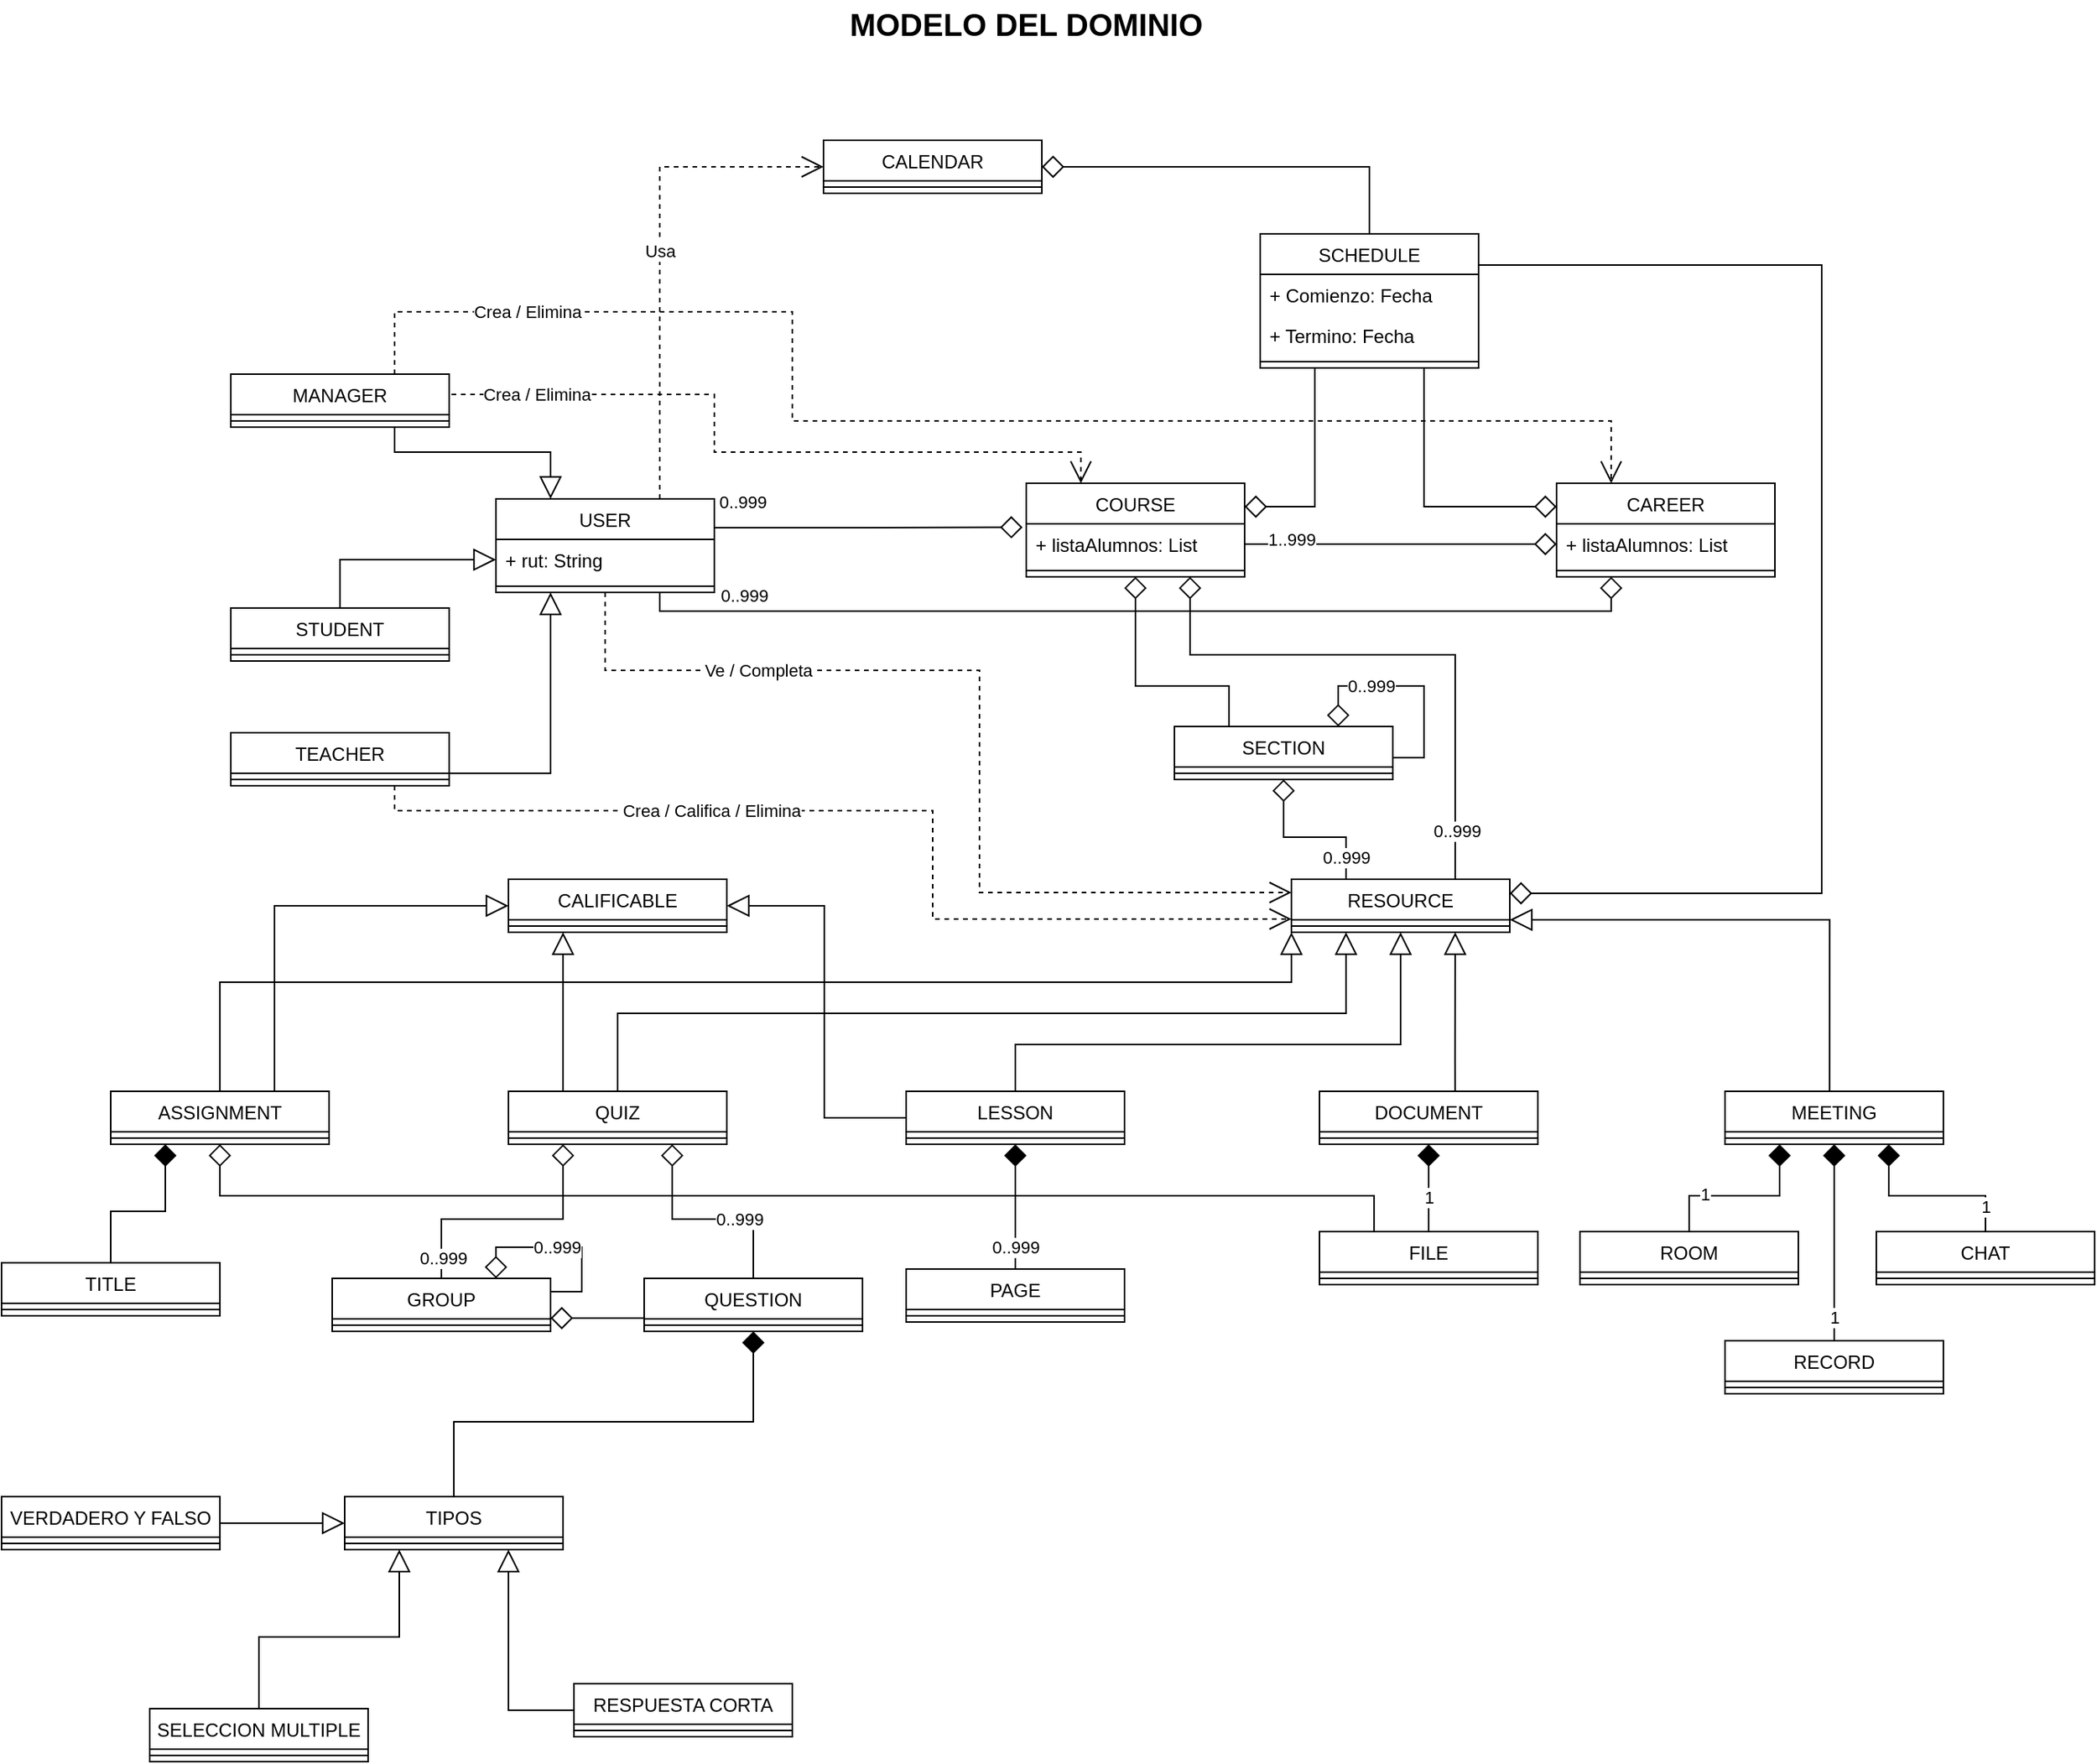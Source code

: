 <mxfile version="16.5.3" type="github" pages="3">
  <diagram id="yAFuGxo5yNmsHVtJD5dn" name="Modelo">
    <mxGraphModel dx="2188" dy="1282" grid="1" gridSize="10" guides="1" tooltips="1" connect="1" arrows="1" fold="1" page="1" pageScale="1" pageWidth="1390" pageHeight="980" background="none" math="0" shadow="0">
      <root>
        <mxCell id="0" />
        <mxCell id="1" parent="0" />
        <mxCell id="qb8Em-1j8m2r2cLZV-c_-50" style="rounded=0;orthogonalLoop=1;jettySize=auto;html=1;exitX=0.5;exitY=0;exitDx=0;exitDy=0;startArrow=none;startFill=0;endArrow=block;endFill=0;endSize=12;strokeWidth=1;edgeStyle=orthogonalEdgeStyle;entryX=0;entryY=0.5;entryDx=0;entryDy=0;" parent="1" source="qb8Em-1j8m2r2cLZV-c_-1" target="G1u_zrA2DptV31YPeM67-4" edge="1">
          <mxGeometry relative="1" as="geometry">
            <mxPoint x="255" y="510" as="targetPoint" />
          </mxGeometry>
        </mxCell>
        <mxCell id="qb8Em-1j8m2r2cLZV-c_-1" value="STUDENT" style="swimlane;fontStyle=0;childLayout=stackLayout;horizontal=1;startSize=26;fillColor=none;horizontalStack=0;resizeParent=1;resizeParentMax=0;resizeLast=0;collapsible=1;marginBottom=0;" parent="1" vertex="1">
          <mxGeometry x="185" y="420" width="140" height="34" as="geometry" />
        </mxCell>
        <mxCell id="U8ZKY8nw9VnWneuDvqdr-29" value="" style="line;strokeWidth=1;fillColor=none;align=left;verticalAlign=middle;spacingTop=-1;spacingLeft=3;spacingRight=3;rotatable=0;labelPosition=right;points=[];portConstraint=eastwest;" parent="qb8Em-1j8m2r2cLZV-c_-1" vertex="1">
          <mxGeometry y="26" width="140" height="8" as="geometry" />
        </mxCell>
        <mxCell id="qb8Em-1j8m2r2cLZV-c_-51" style="rounded=0;orthogonalLoop=1;jettySize=auto;html=1;exitX=1;exitY=0.5;exitDx=0;exitDy=0;startArrow=none;startFill=0;endArrow=block;endFill=0;endSize=12;strokeWidth=1;entryX=0.25;entryY=1;entryDx=0;entryDy=0;edgeStyle=orthogonalEdgeStyle;" parent="1" source="qb8Em-1j8m2r2cLZV-c_-5" target="qb8Em-1j8m2r2cLZV-c_-33" edge="1">
          <mxGeometry relative="1" as="geometry">
            <mxPoint x="385" y="450" as="targetPoint" />
            <Array as="points">
              <mxPoint x="325" y="526" />
              <mxPoint x="390" y="526" />
            </Array>
          </mxGeometry>
        </mxCell>
        <mxCell id="qb8Em-1j8m2r2cLZV-c_-5" value="TEACHER" style="swimlane;fontStyle=0;childLayout=stackLayout;horizontal=1;startSize=26;fillColor=none;horizontalStack=0;resizeParent=1;resizeParentMax=0;resizeLast=0;collapsible=1;marginBottom=0;" parent="1" vertex="1">
          <mxGeometry x="185" y="500" width="140" height="34" as="geometry" />
        </mxCell>
        <mxCell id="U8ZKY8nw9VnWneuDvqdr-30" value="" style="line;strokeWidth=1;fillColor=none;align=left;verticalAlign=middle;spacingTop=-1;spacingLeft=3;spacingRight=3;rotatable=0;labelPosition=right;points=[];portConstraint=eastwest;" parent="qb8Em-1j8m2r2cLZV-c_-5" vertex="1">
          <mxGeometry y="26" width="140" height="8" as="geometry" />
        </mxCell>
        <mxCell id="qb8Em-1j8m2r2cLZV-c_-52" style="rounded=0;orthogonalLoop=1;jettySize=auto;html=1;exitX=0.75;exitY=1;exitDx=0;exitDy=0;startArrow=none;startFill=0;endArrow=block;endFill=0;endSize=12;strokeWidth=1;entryX=0.25;entryY=0;entryDx=0;entryDy=0;edgeStyle=orthogonalEdgeStyle;" parent="1" source="qb8Em-1j8m2r2cLZV-c_-9" target="qb8Em-1j8m2r2cLZV-c_-33" edge="1">
          <mxGeometry relative="1" as="geometry">
            <mxPoint x="405" y="550" as="targetPoint" />
            <Array as="points">
              <mxPoint x="290" y="320" />
              <mxPoint x="390" y="320" />
            </Array>
          </mxGeometry>
        </mxCell>
        <mxCell id="qb8Em-1j8m2r2cLZV-c_-9" value="MANAGER" style="swimlane;fontStyle=0;childLayout=stackLayout;horizontal=1;startSize=26;fillColor=none;horizontalStack=0;resizeParent=1;resizeParentMax=0;resizeLast=0;collapsible=1;marginBottom=0;" parent="1" vertex="1">
          <mxGeometry x="185" y="270" width="140" height="34" as="geometry" />
        </mxCell>
        <mxCell id="U8ZKY8nw9VnWneuDvqdr-28" value="" style="line;strokeWidth=1;fillColor=none;align=left;verticalAlign=middle;spacingTop=-1;spacingLeft=3;spacingRight=3;rotatable=0;labelPosition=right;points=[];portConstraint=eastwest;" parent="qb8Em-1j8m2r2cLZV-c_-9" vertex="1">
          <mxGeometry y="26" width="140" height="8" as="geometry" />
        </mxCell>
        <mxCell id="U8ZKY8nw9VnWneuDvqdr-13" style="edgeStyle=orthogonalEdgeStyle;rounded=0;orthogonalLoop=1;jettySize=auto;html=1;exitX=0.75;exitY=1;exitDx=0;exitDy=0;endArrow=diamond;endFill=0;endSize=12;entryX=0;entryY=0.25;entryDx=0;entryDy=0;" parent="1" source="U8ZKY8nw9VnWneuDvqdr-9" target="qb8Em-1j8m2r2cLZV-c_-13" edge="1">
          <mxGeometry relative="1" as="geometry">
            <mxPoint x="945" y="370" as="targetPoint" />
            <Array as="points">
              <mxPoint x="950" y="355" />
            </Array>
          </mxGeometry>
        </mxCell>
        <mxCell id="qb8Em-1j8m2r2cLZV-c_-13" value="CAREER" style="swimlane;fontStyle=0;childLayout=stackLayout;horizontal=1;startSize=26;fillColor=none;horizontalStack=0;resizeParent=1;resizeParentMax=0;resizeLast=0;collapsible=1;marginBottom=0;" parent="1" vertex="1">
          <mxGeometry x="1035" y="340" width="140" height="60" as="geometry" />
        </mxCell>
        <mxCell id="U8ZKY8nw9VnWneuDvqdr-27" value="+ listaAlumnos: List" style="text;strokeColor=none;fillColor=none;align=left;verticalAlign=top;spacingLeft=4;spacingRight=4;overflow=hidden;rotatable=0;points=[[0,0.5],[1,0.5]];portConstraint=eastwest;" parent="qb8Em-1j8m2r2cLZV-c_-13" vertex="1">
          <mxGeometry y="26" width="140" height="26" as="geometry" />
        </mxCell>
        <mxCell id="U8ZKY8nw9VnWneuDvqdr-42" value="" style="line;strokeWidth=1;fillColor=none;align=left;verticalAlign=middle;spacingTop=-1;spacingLeft=3;spacingRight=3;rotatable=0;labelPosition=right;points=[];portConstraint=eastwest;" parent="qb8Em-1j8m2r2cLZV-c_-13" vertex="1">
          <mxGeometry y="52" width="140" height="8" as="geometry" />
        </mxCell>
        <mxCell id="U8ZKY8nw9VnWneuDvqdr-12" style="edgeStyle=orthogonalEdgeStyle;rounded=0;orthogonalLoop=1;jettySize=auto;html=1;exitX=0.25;exitY=1;exitDx=0;exitDy=0;endArrow=diamond;endFill=0;endSize=12;entryX=1;entryY=0.25;entryDx=0;entryDy=0;" parent="1" source="U8ZKY8nw9VnWneuDvqdr-9" target="qb8Em-1j8m2r2cLZV-c_-21" edge="1">
          <mxGeometry relative="1" as="geometry">
            <mxPoint x="905" y="280" as="targetPoint" />
            <Array as="points">
              <mxPoint x="880" y="355" />
            </Array>
          </mxGeometry>
        </mxCell>
        <mxCell id="qb8Em-1j8m2r2cLZV-c_-21" value="COURSE" style="swimlane;fontStyle=0;childLayout=stackLayout;horizontal=1;startSize=26;fillColor=none;horizontalStack=0;resizeParent=1;resizeParentMax=0;resizeLast=0;collapsible=1;marginBottom=0;" parent="1" vertex="1">
          <mxGeometry x="695" y="340" width="140" height="60" as="geometry" />
        </mxCell>
        <mxCell id="G1u_zrA2DptV31YPeM67-7" value="+ listaAlumnos: List" style="text;strokeColor=none;fillColor=none;align=left;verticalAlign=top;spacingLeft=4;spacingRight=4;overflow=hidden;rotatable=0;points=[[0,0.5],[1,0.5]];portConstraint=eastwest;" parent="qb8Em-1j8m2r2cLZV-c_-21" vertex="1">
          <mxGeometry y="26" width="140" height="26" as="geometry" />
        </mxCell>
        <mxCell id="U8ZKY8nw9VnWneuDvqdr-44" value="" style="line;strokeWidth=1;fillColor=none;align=left;verticalAlign=middle;spacingTop=-1;spacingLeft=3;spacingRight=3;rotatable=0;labelPosition=right;points=[];portConstraint=eastwest;" parent="qb8Em-1j8m2r2cLZV-c_-21" vertex="1">
          <mxGeometry y="52" width="140" height="8" as="geometry" />
        </mxCell>
        <mxCell id="qb8Em-1j8m2r2cLZV-c_-56" style="edgeStyle=orthogonalEdgeStyle;rounded=0;orthogonalLoop=1;jettySize=auto;html=1;exitX=0.25;exitY=0;exitDx=0;exitDy=0;entryX=0.5;entryY=1;entryDx=0;entryDy=0;startArrow=none;startFill=0;endArrow=diamond;endFill=0;endSize=12;strokeWidth=1;" parent="1" source="qb8Em-1j8m2r2cLZV-c_-25" target="qb8Em-1j8m2r2cLZV-c_-21" edge="1">
          <mxGeometry relative="1" as="geometry">
            <Array as="points">
              <mxPoint x="825" y="470" />
              <mxPoint x="765" y="470" />
            </Array>
          </mxGeometry>
        </mxCell>
        <mxCell id="qb8Em-1j8m2r2cLZV-c_-25" value="SECTION" style="swimlane;fontStyle=0;childLayout=stackLayout;horizontal=1;startSize=26;fillColor=none;horizontalStack=0;resizeParent=1;resizeParentMax=0;resizeLast=0;collapsible=1;marginBottom=0;" parent="1" vertex="1">
          <mxGeometry x="790" y="496" width="140" height="34" as="geometry" />
        </mxCell>
        <mxCell id="U8ZKY8nw9VnWneuDvqdr-38" value="" style="line;strokeWidth=1;fillColor=none;align=left;verticalAlign=middle;spacingTop=-1;spacingLeft=3;spacingRight=3;rotatable=0;labelPosition=right;points=[];portConstraint=eastwest;" parent="qb8Em-1j8m2r2cLZV-c_-25" vertex="1">
          <mxGeometry y="26" width="140" height="8" as="geometry" />
        </mxCell>
        <mxCell id="qb8Em-1j8m2r2cLZV-c_-29" value="CALENDAR" style="swimlane;fontStyle=0;childLayout=stackLayout;horizontal=1;startSize=26;fillColor=none;horizontalStack=0;resizeParent=1;resizeParentMax=0;resizeLast=0;collapsible=1;marginBottom=0;" parent="1" vertex="1">
          <mxGeometry x="565" y="120" width="140" height="34" as="geometry" />
        </mxCell>
        <mxCell id="U8ZKY8nw9VnWneuDvqdr-40" value="" style="line;strokeWidth=1;fillColor=none;align=left;verticalAlign=middle;spacingTop=-1;spacingLeft=3;spacingRight=3;rotatable=0;labelPosition=right;points=[];portConstraint=eastwest;" parent="qb8Em-1j8m2r2cLZV-c_-29" vertex="1">
          <mxGeometry y="26" width="140" height="8" as="geometry" />
        </mxCell>
        <mxCell id="qb8Em-1j8m2r2cLZV-c_-58" style="edgeStyle=orthogonalEdgeStyle;rounded=0;orthogonalLoop=1;jettySize=auto;html=1;exitX=0.998;exitY=0.308;exitDx=0;exitDy=0;entryX=-0.017;entryY=0.085;entryDx=0;entryDy=0;startArrow=none;startFill=0;endArrow=diamond;endFill=0;endSize=12;strokeWidth=1;exitPerimeter=0;entryPerimeter=0;" parent="1" source="qb8Em-1j8m2r2cLZV-c_-33" target="G1u_zrA2DptV31YPeM67-7" edge="1">
          <mxGeometry relative="1" as="geometry">
            <Array as="points" />
          </mxGeometry>
        </mxCell>
        <mxCell id="qb8Em-1j8m2r2cLZV-c_-59" value="0..999" style="edgeLabel;html=1;align=center;verticalAlign=middle;resizable=0;points=[];" parent="qb8Em-1j8m2r2cLZV-c_-58" vertex="1" connectable="0">
          <mxGeometry x="0.859" y="1" relative="1" as="geometry">
            <mxPoint x="-166" y="-15" as="offset" />
          </mxGeometry>
        </mxCell>
        <mxCell id="qb8Em-1j8m2r2cLZV-c_-60" style="edgeStyle=orthogonalEdgeStyle;rounded=0;orthogonalLoop=1;jettySize=auto;html=1;entryX=0.25;entryY=1;entryDx=0;entryDy=0;startArrow=none;startFill=0;endArrow=diamond;endFill=0;endSize=12;strokeWidth=1;exitX=0.75;exitY=1;exitDx=0;exitDy=0;" parent="1" source="qb8Em-1j8m2r2cLZV-c_-33" target="qb8Em-1j8m2r2cLZV-c_-13" edge="1">
          <mxGeometry relative="1" as="geometry">
            <mxPoint x="500" y="410" as="sourcePoint" />
            <Array as="points">
              <mxPoint x="460" y="422" />
              <mxPoint x="1070" y="422" />
            </Array>
          </mxGeometry>
        </mxCell>
        <mxCell id="qb8Em-1j8m2r2cLZV-c_-61" value="0..999" style="edgeLabel;html=1;align=center;verticalAlign=middle;resizable=0;points=[];" parent="qb8Em-1j8m2r2cLZV-c_-60" vertex="1" connectable="0">
          <mxGeometry x="0.92" y="3" relative="1" as="geometry">
            <mxPoint x="-552" y="-7" as="offset" />
          </mxGeometry>
        </mxCell>
        <mxCell id="qb8Em-1j8m2r2cLZV-c_-73" style="edgeStyle=orthogonalEdgeStyle;rounded=0;orthogonalLoop=1;jettySize=auto;html=1;exitX=0.5;exitY=1;exitDx=0;exitDy=0;entryX=0;entryY=0.25;entryDx=0;entryDy=0;startArrow=none;startFill=0;endArrow=open;endFill=0;endSize=12;strokeWidth=1;dashed=1;" parent="1" source="qb8Em-1j8m2r2cLZV-c_-33" target="qb8Em-1j8m2r2cLZV-c_-62" edge="1">
          <mxGeometry relative="1" as="geometry">
            <Array as="points">
              <mxPoint x="425" y="460" />
              <mxPoint x="665" y="460" />
              <mxPoint x="665" y="603" />
            </Array>
          </mxGeometry>
        </mxCell>
        <mxCell id="G1u_zrA2DptV31YPeM67-8" value="Ve / Completa" style="edgeLabel;html=1;align=center;verticalAlign=middle;resizable=0;points=[];" parent="qb8Em-1j8m2r2cLZV-c_-73" vertex="1" connectable="0">
          <mxGeometry x="-0.534" relative="1" as="geometry">
            <mxPoint as="offset" />
          </mxGeometry>
        </mxCell>
        <mxCell id="qb8Em-1j8m2r2cLZV-c_-33" value="USER" style="swimlane;fontStyle=0;childLayout=stackLayout;horizontal=1;startSize=26;fillColor=none;horizontalStack=0;resizeParent=1;resizeParentMax=0;resizeLast=0;collapsible=1;marginBottom=0;" parent="1" vertex="1">
          <mxGeometry x="355" y="350" width="140" height="60" as="geometry" />
        </mxCell>
        <mxCell id="G1u_zrA2DptV31YPeM67-4" value="+ rut: String" style="text;strokeColor=none;fillColor=none;align=left;verticalAlign=top;spacingLeft=4;spacingRight=4;overflow=hidden;rotatable=0;points=[[0,0.5],[1,0.5]];portConstraint=eastwest;" parent="qb8Em-1j8m2r2cLZV-c_-33" vertex="1">
          <mxGeometry y="26" width="140" height="26" as="geometry" />
        </mxCell>
        <mxCell id="U8ZKY8nw9VnWneuDvqdr-39" value="" style="line;strokeWidth=1;fillColor=none;align=left;verticalAlign=middle;spacingTop=-1;spacingLeft=3;spacingRight=3;rotatable=0;labelPosition=right;points=[];portConstraint=eastwest;" parent="qb8Em-1j8m2r2cLZV-c_-33" vertex="1">
          <mxGeometry y="52" width="140" height="8" as="geometry" />
        </mxCell>
        <mxCell id="qb8Em-1j8m2r2cLZV-c_-66" style="edgeStyle=orthogonalEdgeStyle;rounded=0;orthogonalLoop=1;jettySize=auto;html=1;exitX=0.25;exitY=0;exitDx=0;exitDy=0;entryX=0.5;entryY=1;entryDx=0;entryDy=0;startArrow=none;startFill=0;endArrow=diamond;endFill=0;endSize=12;strokeWidth=1;" parent="1" source="qb8Em-1j8m2r2cLZV-c_-62" target="qb8Em-1j8m2r2cLZV-c_-25" edge="1">
          <mxGeometry relative="1" as="geometry" />
        </mxCell>
        <mxCell id="qb8Em-1j8m2r2cLZV-c_-74" value="0..999" style="edgeLabel;html=1;align=center;verticalAlign=middle;resizable=0;points=[];" parent="qb8Em-1j8m2r2cLZV-c_-66" vertex="1" connectable="0">
          <mxGeometry x="-0.71" relative="1" as="geometry">
            <mxPoint y="1" as="offset" />
          </mxGeometry>
        </mxCell>
        <mxCell id="U8ZKY8nw9VnWneuDvqdr-25" style="edgeStyle=orthogonalEdgeStyle;rounded=0;orthogonalLoop=1;jettySize=auto;html=1;exitX=0.75;exitY=0;exitDx=0;exitDy=0;entryX=0.75;entryY=1;entryDx=0;entryDy=0;endArrow=diamond;endFill=0;endSize=12;" parent="1" source="qb8Em-1j8m2r2cLZV-c_-62" target="qb8Em-1j8m2r2cLZV-c_-21" edge="1">
          <mxGeometry relative="1" as="geometry">
            <Array as="points">
              <mxPoint x="970" y="450" />
              <mxPoint x="800" y="450" />
            </Array>
          </mxGeometry>
        </mxCell>
        <mxCell id="U8ZKY8nw9VnWneuDvqdr-26" value="0..999" style="edgeLabel;html=1;align=center;verticalAlign=middle;resizable=0;points=[];" parent="U8ZKY8nw9VnWneuDvqdr-25" vertex="1" connectable="0">
          <mxGeometry x="-0.828" y="-1" relative="1" as="geometry">
            <mxPoint as="offset" />
          </mxGeometry>
        </mxCell>
        <mxCell id="qb8Em-1j8m2r2cLZV-c_-62" value="RESOURCE" style="swimlane;fontStyle=0;childLayout=stackLayout;horizontal=1;startSize=26;fillColor=none;horizontalStack=0;resizeParent=1;resizeParentMax=0;resizeLast=0;collapsible=1;marginBottom=0;" parent="1" vertex="1">
          <mxGeometry x="865" y="594" width="140" height="34" as="geometry" />
        </mxCell>
        <mxCell id="U8ZKY8nw9VnWneuDvqdr-37" value="" style="line;strokeWidth=1;fillColor=none;align=left;verticalAlign=middle;spacingTop=-1;spacingLeft=3;spacingRight=3;rotatable=0;labelPosition=right;points=[];portConstraint=eastwest;" parent="qb8Em-1j8m2r2cLZV-c_-62" vertex="1">
          <mxGeometry y="26" width="140" height="8" as="geometry" />
        </mxCell>
        <mxCell id="qb8Em-1j8m2r2cLZV-c_-97" style="edgeStyle=orthogonalEdgeStyle;rounded=0;orthogonalLoop=1;jettySize=auto;html=1;exitX=0.479;exitY=0.012;exitDx=0;exitDy=0;startArrow=none;startFill=0;endArrow=block;endFill=0;endSize=12;strokeWidth=1;exitPerimeter=0;entryX=1;entryY=0.75;entryDx=0;entryDy=0;" parent="1" source="qb8Em-1j8m2r2cLZV-c_-77" target="qb8Em-1j8m2r2cLZV-c_-62" edge="1">
          <mxGeometry relative="1" as="geometry">
            <mxPoint x="990" y="630" as="targetPoint" />
            <Array as="points">
              <mxPoint x="1210" y="620" />
              <mxPoint x="1005" y="620" />
            </Array>
          </mxGeometry>
        </mxCell>
        <mxCell id="qb8Em-1j8m2r2cLZV-c_-77" value="MEETING" style="swimlane;fontStyle=0;childLayout=stackLayout;horizontal=1;startSize=26;fillColor=none;horizontalStack=0;resizeParent=1;resizeParentMax=0;resizeLast=0;collapsible=1;marginBottom=0;" parent="1" vertex="1">
          <mxGeometry x="1143" y="730" width="140" height="34" as="geometry" />
        </mxCell>
        <mxCell id="U8ZKY8nw9VnWneuDvqdr-36" value="" style="line;strokeWidth=1;fillColor=none;align=left;verticalAlign=middle;spacingTop=-1;spacingLeft=3;spacingRight=3;rotatable=0;labelPosition=right;points=[];portConstraint=eastwest;" parent="qb8Em-1j8m2r2cLZV-c_-77" vertex="1">
          <mxGeometry y="26" width="140" height="8" as="geometry" />
        </mxCell>
        <mxCell id="qb8Em-1j8m2r2cLZV-c_-98" style="edgeStyle=orthogonalEdgeStyle;rounded=0;orthogonalLoop=1;jettySize=auto;html=1;exitX=0.5;exitY=0;exitDx=0;exitDy=0;entryX=0.5;entryY=1;entryDx=0;entryDy=0;startArrow=none;startFill=0;endArrow=block;endFill=0;endSize=12;strokeWidth=1;" parent="1" source="qb8Em-1j8m2r2cLZV-c_-81" target="qb8Em-1j8m2r2cLZV-c_-62" edge="1">
          <mxGeometry relative="1" as="geometry">
            <Array as="points">
              <mxPoint x="688" y="700" />
              <mxPoint x="935" y="700" />
            </Array>
            <mxPoint x="688.0" y="724" as="targetPoint" />
          </mxGeometry>
        </mxCell>
        <mxCell id="Mp3cb1rLixZ6YznY6X9q-6" style="edgeStyle=orthogonalEdgeStyle;rounded=0;orthogonalLoop=1;jettySize=auto;html=1;exitX=0;exitY=0.5;exitDx=0;exitDy=0;entryX=1;entryY=0.5;entryDx=0;entryDy=0;endArrow=block;endFill=0;endSize=12;" parent="1" source="qb8Em-1j8m2r2cLZV-c_-81" target="Mp3cb1rLixZ6YznY6X9q-1" edge="1">
          <mxGeometry relative="1" as="geometry" />
        </mxCell>
        <mxCell id="qb8Em-1j8m2r2cLZV-c_-81" value="LESSON" style="swimlane;fontStyle=0;childLayout=stackLayout;horizontal=1;startSize=26;fillColor=none;horizontalStack=0;resizeParent=1;resizeParentMax=0;resizeLast=0;collapsible=1;marginBottom=0;" parent="1" vertex="1">
          <mxGeometry x="618" y="730" width="140" height="34" as="geometry" />
        </mxCell>
        <mxCell id="U8ZKY8nw9VnWneuDvqdr-35" value="" style="line;strokeWidth=1;fillColor=none;align=left;verticalAlign=middle;spacingTop=-1;spacingLeft=3;spacingRight=3;rotatable=0;labelPosition=right;points=[];portConstraint=eastwest;" parent="qb8Em-1j8m2r2cLZV-c_-81" vertex="1">
          <mxGeometry y="26" width="140" height="8" as="geometry" />
        </mxCell>
        <mxCell id="qb8Em-1j8m2r2cLZV-c_-99" style="edgeStyle=orthogonalEdgeStyle;rounded=0;orthogonalLoop=1;jettySize=auto;html=1;exitX=0.621;exitY=0.001;exitDx=0;exitDy=0;entryX=0.75;entryY=1;entryDx=0;entryDy=0;startArrow=none;startFill=0;endArrow=block;endFill=0;endSize=12;strokeWidth=1;exitPerimeter=0;" parent="1" source="qb8Em-1j8m2r2cLZV-c_-85" target="qb8Em-1j8m2r2cLZV-c_-62" edge="1">
          <mxGeometry relative="1" as="geometry">
            <Array as="points">
              <mxPoint x="970" y="710" />
              <mxPoint x="970" y="710" />
            </Array>
            <mxPoint x="723.0" y="724" as="targetPoint" />
          </mxGeometry>
        </mxCell>
        <mxCell id="qb8Em-1j8m2r2cLZV-c_-85" value="DOCUMENT" style="swimlane;fontStyle=0;childLayout=stackLayout;horizontal=1;startSize=26;fillColor=none;horizontalStack=0;resizeParent=1;resizeParentMax=0;resizeLast=0;collapsible=1;marginBottom=0;" parent="1" vertex="1">
          <mxGeometry x="883" y="730" width="140" height="34" as="geometry" />
        </mxCell>
        <mxCell id="U8ZKY8nw9VnWneuDvqdr-33" value="" style="line;strokeWidth=1;fillColor=none;align=left;verticalAlign=middle;spacingTop=-1;spacingLeft=3;spacingRight=3;rotatable=0;labelPosition=right;points=[];portConstraint=eastwest;" parent="qb8Em-1j8m2r2cLZV-c_-85" vertex="1">
          <mxGeometry y="26" width="140" height="8" as="geometry" />
        </mxCell>
        <mxCell id="qb8Em-1j8m2r2cLZV-c_-100" style="edgeStyle=orthogonalEdgeStyle;rounded=0;orthogonalLoop=1;jettySize=auto;html=1;entryX=0.25;entryY=1;entryDx=0;entryDy=0;startArrow=none;startFill=0;endArrow=block;endFill=0;endSize=12;strokeWidth=1;exitX=0.5;exitY=0;exitDx=0;exitDy=0;" parent="1" source="qb8Em-1j8m2r2cLZV-c_-89" target="qb8Em-1j8m2r2cLZV-c_-62" edge="1">
          <mxGeometry relative="1" as="geometry">
            <Array as="points">
              <mxPoint x="433" y="680" />
              <mxPoint x="900" y="680" />
            </Array>
            <mxPoint x="345" y="693" as="sourcePoint" />
            <mxPoint x="653.0" y="724" as="targetPoint" />
          </mxGeometry>
        </mxCell>
        <mxCell id="Mp3cb1rLixZ6YznY6X9q-7" style="edgeStyle=orthogonalEdgeStyle;rounded=0;orthogonalLoop=1;jettySize=auto;html=1;exitX=0.25;exitY=0;exitDx=0;exitDy=0;entryX=0.25;entryY=1;entryDx=0;entryDy=0;endSize=12;endArrow=block;endFill=0;" parent="1" source="qb8Em-1j8m2r2cLZV-c_-89" target="Mp3cb1rLixZ6YznY6X9q-1" edge="1">
          <mxGeometry relative="1" as="geometry" />
        </mxCell>
        <mxCell id="qb8Em-1j8m2r2cLZV-c_-89" value="QUIZ" style="swimlane;fontStyle=0;childLayout=stackLayout;horizontal=1;startSize=26;fillColor=none;horizontalStack=0;resizeParent=1;resizeParentMax=0;resizeLast=0;collapsible=1;marginBottom=0;" parent="1" vertex="1">
          <mxGeometry x="363" y="730" width="140" height="34" as="geometry" />
        </mxCell>
        <mxCell id="U8ZKY8nw9VnWneuDvqdr-32" value="" style="line;strokeWidth=1;fillColor=none;align=left;verticalAlign=middle;spacingTop=-1;spacingLeft=3;spacingRight=3;rotatable=0;labelPosition=right;points=[];portConstraint=eastwest;" parent="qb8Em-1j8m2r2cLZV-c_-89" vertex="1">
          <mxGeometry y="26" width="140" height="8" as="geometry" />
        </mxCell>
        <mxCell id="qb8Em-1j8m2r2cLZV-c_-101" style="edgeStyle=orthogonalEdgeStyle;rounded=0;orthogonalLoop=1;jettySize=auto;html=1;exitX=0.5;exitY=0;exitDx=0;exitDy=0;startArrow=none;startFill=0;endArrow=block;endFill=0;endSize=12;strokeWidth=1;entryX=0;entryY=1;entryDx=0;entryDy=0;" parent="1" source="qb8Em-1j8m2r2cLZV-c_-93" target="qb8Em-1j8m2r2cLZV-c_-62" edge="1">
          <mxGeometry relative="1" as="geometry">
            <mxPoint x="880" y="630" as="targetPoint" />
            <Array as="points">
              <mxPoint x="178" y="660" />
              <mxPoint x="865" y="660" />
            </Array>
          </mxGeometry>
        </mxCell>
        <mxCell id="Mp3cb1rLixZ6YznY6X9q-5" style="edgeStyle=orthogonalEdgeStyle;rounded=0;orthogonalLoop=1;jettySize=auto;html=1;exitX=0.75;exitY=0;exitDx=0;exitDy=0;entryX=0;entryY=0.5;entryDx=0;entryDy=0;endSize=12;endArrow=block;endFill=0;" parent="1" source="qb8Em-1j8m2r2cLZV-c_-93" target="Mp3cb1rLixZ6YznY6X9q-1" edge="1">
          <mxGeometry relative="1" as="geometry" />
        </mxCell>
        <mxCell id="qb8Em-1j8m2r2cLZV-c_-93" value="ASSIGNMENT" style="swimlane;fontStyle=0;childLayout=stackLayout;horizontal=1;startSize=26;fillColor=none;horizontalStack=0;resizeParent=1;resizeParentMax=0;resizeLast=0;collapsible=1;marginBottom=0;" parent="1" vertex="1">
          <mxGeometry x="108" y="730" width="140" height="34" as="geometry" />
        </mxCell>
        <mxCell id="U8ZKY8nw9VnWneuDvqdr-31" value="" style="line;strokeWidth=1;fillColor=none;align=left;verticalAlign=middle;spacingTop=-1;spacingLeft=3;spacingRight=3;rotatable=0;labelPosition=right;points=[];portConstraint=eastwest;" parent="qb8Em-1j8m2r2cLZV-c_-93" vertex="1">
          <mxGeometry y="26" width="140" height="8" as="geometry" />
        </mxCell>
        <mxCell id="U8ZKY8nw9VnWneuDvqdr-2" value="Crea / Califica / Elimina" style="endArrow=open;endSize=12;dashed=1;html=1;rounded=0;exitX=0.75;exitY=1;exitDx=0;exitDy=0;edgeStyle=orthogonalEdgeStyle;entryX=0;entryY=0.75;entryDx=0;entryDy=0;" parent="1" source="qb8Em-1j8m2r2cLZV-c_-5" target="qb8Em-1j8m2r2cLZV-c_-62" edge="1">
          <mxGeometry x="-0.338" width="160" relative="1" as="geometry">
            <mxPoint x="365" y="590" as="sourcePoint" />
            <mxPoint x="525" y="590" as="targetPoint" />
            <Array as="points">
              <mxPoint x="290" y="550" />
              <mxPoint x="635" y="550" />
              <mxPoint x="635" y="620" />
            </Array>
            <mxPoint as="offset" />
          </mxGeometry>
        </mxCell>
        <mxCell id="U8ZKY8nw9VnWneuDvqdr-3" value="Crea / Elimina" style="endArrow=open;endSize=12;dashed=1;html=1;rounded=0;exitX=1;exitY=0.25;exitDx=0;exitDy=0;edgeStyle=orthogonalEdgeStyle;entryX=0.25;entryY=0;entryDx=0;entryDy=0;" parent="1" source="qb8Em-1j8m2r2cLZV-c_-9" target="qb8Em-1j8m2r2cLZV-c_-21" edge="1">
          <mxGeometry x="-0.74" width="160" relative="1" as="geometry">
            <mxPoint x="485" y="310" as="sourcePoint" />
            <mxPoint x="645" y="310" as="targetPoint" />
            <Array as="points">
              <mxPoint x="495" y="283" />
              <mxPoint x="495" y="320" />
              <mxPoint x="730" y="320" />
            </Array>
            <mxPoint as="offset" />
          </mxGeometry>
        </mxCell>
        <mxCell id="U8ZKY8nw9VnWneuDvqdr-4" value="Crea / Elimina" style="endArrow=open;endSize=12;dashed=1;html=1;rounded=0;edgeStyle=orthogonalEdgeStyle;exitX=0.75;exitY=0;exitDx=0;exitDy=0;entryX=0.25;entryY=0;entryDx=0;entryDy=0;" parent="1" source="qb8Em-1j8m2r2cLZV-c_-9" target="qb8Em-1j8m2r2cLZV-c_-13" edge="1">
          <mxGeometry x="-0.731" width="160" relative="1" as="geometry">
            <mxPoint x="315" y="230" as="sourcePoint" />
            <mxPoint x="475" y="230" as="targetPoint" />
            <Array as="points">
              <mxPoint x="290" y="230" />
              <mxPoint x="545" y="230" />
              <mxPoint x="545" y="300" />
              <mxPoint x="1070" y="300" />
            </Array>
            <mxPoint as="offset" />
          </mxGeometry>
        </mxCell>
        <mxCell id="U8ZKY8nw9VnWneuDvqdr-9" value="SCHEDULE" style="swimlane;fontStyle=0;childLayout=stackLayout;horizontal=1;startSize=26;fillColor=none;horizontalStack=0;resizeParent=1;resizeParentMax=0;resizeLast=0;collapsible=1;marginBottom=0;" parent="1" vertex="1">
          <mxGeometry x="845" y="180" width="140" height="86" as="geometry" />
        </mxCell>
        <mxCell id="U8ZKY8nw9VnWneuDvqdr-16" value="+ Comienzo: Fecha" style="text;strokeColor=none;fillColor=none;align=left;verticalAlign=top;spacingLeft=4;spacingRight=4;overflow=hidden;rotatable=0;points=[[0,0.5],[1,0.5]];portConstraint=eastwest;" parent="U8ZKY8nw9VnWneuDvqdr-9" vertex="1">
          <mxGeometry y="26" width="140" height="26" as="geometry" />
        </mxCell>
        <mxCell id="U8ZKY8nw9VnWneuDvqdr-17" value="+ Termino: Fecha" style="text;strokeColor=none;fillColor=none;align=left;verticalAlign=top;spacingLeft=4;spacingRight=4;overflow=hidden;rotatable=0;points=[[0,0.5],[1,0.5]];portConstraint=eastwest;" parent="U8ZKY8nw9VnWneuDvqdr-9" vertex="1">
          <mxGeometry y="52" width="140" height="26" as="geometry" />
        </mxCell>
        <mxCell id="U8ZKY8nw9VnWneuDvqdr-41" value="" style="line;strokeWidth=1;fillColor=none;align=left;verticalAlign=middle;spacingTop=-1;spacingLeft=3;spacingRight=3;rotatable=0;labelPosition=right;points=[];portConstraint=eastwest;" parent="U8ZKY8nw9VnWneuDvqdr-9" vertex="1">
          <mxGeometry y="78" width="140" height="8" as="geometry" />
        </mxCell>
        <mxCell id="U8ZKY8nw9VnWneuDvqdr-14" value="Usa" style="endArrow=open;endSize=12;dashed=1;html=1;rounded=0;exitX=0.75;exitY=0;exitDx=0;exitDy=0;entryX=0;entryY=0.5;entryDx=0;entryDy=0;edgeStyle=orthogonalEdgeStyle;" parent="1" source="qb8Em-1j8m2r2cLZV-c_-33" target="qb8Em-1j8m2r2cLZV-c_-29" edge="1">
          <mxGeometry width="160" relative="1" as="geometry">
            <mxPoint x="575" y="240" as="sourcePoint" />
            <mxPoint x="735" y="240" as="targetPoint" />
          </mxGeometry>
        </mxCell>
        <mxCell id="U8ZKY8nw9VnWneuDvqdr-18" value="" style="endArrow=diamond;html=1;endSize=12;startArrow=none;startSize=6;startFill=0;edgeStyle=orthogonalEdgeStyle;align=left;verticalAlign=bottom;rounded=0;exitX=0.5;exitY=0;exitDx=0;exitDy=0;entryX=1;entryY=0.5;entryDx=0;entryDy=0;endFill=0;" parent="1" source="U8ZKY8nw9VnWneuDvqdr-9" target="qb8Em-1j8m2r2cLZV-c_-29" edge="1">
          <mxGeometry x="-1" y="3" relative="1" as="geometry">
            <mxPoint x="765" y="105.71" as="sourcePoint" />
            <mxPoint x="925" y="105.71" as="targetPoint" />
          </mxGeometry>
        </mxCell>
        <mxCell id="U8ZKY8nw9VnWneuDvqdr-19" value="" style="endArrow=diamond;endSize=12;html=1;rounded=0;exitX=1;exitY=0.25;exitDx=0;exitDy=0;edgeStyle=orthogonalEdgeStyle;endFill=0;entryX=1;entryY=0.25;entryDx=0;entryDy=0;" parent="1" source="U8ZKY8nw9VnWneuDvqdr-9" target="qb8Em-1j8m2r2cLZV-c_-62" edge="1">
          <mxGeometry x="0.074" y="-30" width="160" relative="1" as="geometry">
            <mxPoint x="1025" y="619.58" as="sourcePoint" />
            <mxPoint x="1005" y="607" as="targetPoint" />
            <Array as="points">
              <mxPoint x="985" y="200" />
              <mxPoint x="1205" y="200" />
              <mxPoint x="1205" y="603" />
              <mxPoint x="1005" y="603" />
            </Array>
            <mxPoint as="offset" />
          </mxGeometry>
        </mxCell>
        <mxCell id="U8ZKY8nw9VnWneuDvqdr-20" style="edgeStyle=orthogonalEdgeStyle;rounded=0;orthogonalLoop=1;jettySize=auto;html=1;exitX=1;exitY=0.5;exitDx=0;exitDy=0;entryX=0.75;entryY=0;entryDx=0;entryDy=0;endArrow=diamond;endFill=0;endSize=12;" parent="1" source="qb8Em-1j8m2r2cLZV-c_-25" target="qb8Em-1j8m2r2cLZV-c_-25" edge="1">
          <mxGeometry relative="1" as="geometry">
            <Array as="points">
              <mxPoint x="950" y="516" />
              <mxPoint x="950" y="470" />
              <mxPoint x="895" y="470" />
            </Array>
          </mxGeometry>
        </mxCell>
        <mxCell id="U8ZKY8nw9VnWneuDvqdr-21" value="0..999" style="edgeLabel;html=1;align=center;verticalAlign=middle;resizable=0;points=[];" parent="U8ZKY8nw9VnWneuDvqdr-20" vertex="1" connectable="0">
          <mxGeometry x="0.593" relative="1" as="geometry">
            <mxPoint x="16" as="offset" />
          </mxGeometry>
        </mxCell>
        <mxCell id="4b-e4SEKaT1EVboa62Lu-1" value="MODELO DEL DOMINIO" style="text;html=1;strokeColor=none;fillColor=none;align=center;verticalAlign=middle;whiteSpace=wrap;rounded=0;fontStyle=1;fontSize=20;" parent="1" vertex="1">
          <mxGeometry x="545" y="30" width="300" height="30" as="geometry" />
        </mxCell>
        <mxCell id="3KnBWZeXFrNanssXgY3E-16" style="edgeStyle=orthogonalEdgeStyle;rounded=0;orthogonalLoop=1;jettySize=auto;html=1;exitX=0.5;exitY=0;exitDx=0;exitDy=0;entryX=0.25;entryY=1;entryDx=0;entryDy=0;fontSize=20;endArrow=diamond;endFill=0;endSize=12;" parent="1" source="3KnBWZeXFrNanssXgY3E-9" target="qb8Em-1j8m2r2cLZV-c_-89" edge="1">
          <mxGeometry relative="1" as="geometry" />
        </mxCell>
        <mxCell id="MpKBwKKGiNdAUnuebzC2-15" value="0..999" style="edgeLabel;html=1;align=center;verticalAlign=middle;resizable=0;points=[];" vertex="1" connectable="0" parent="3KnBWZeXFrNanssXgY3E-16">
          <mxGeometry x="-0.837" y="-1" relative="1" as="geometry">
            <mxPoint as="offset" />
          </mxGeometry>
        </mxCell>
        <mxCell id="3KnBWZeXFrNanssXgY3E-9" value="GROUP" style="swimlane;fontStyle=0;childLayout=stackLayout;horizontal=1;startSize=26;fillColor=none;horizontalStack=0;resizeParent=1;resizeParentMax=0;resizeLast=0;collapsible=1;marginBottom=0;" parent="1" vertex="1">
          <mxGeometry x="250" y="850" width="140" height="34" as="geometry" />
        </mxCell>
        <mxCell id="3KnBWZeXFrNanssXgY3E-10" value="" style="line;strokeWidth=1;fillColor=none;align=left;verticalAlign=middle;spacingTop=-1;spacingLeft=3;spacingRight=3;rotatable=0;labelPosition=right;points=[];portConstraint=eastwest;" parent="3KnBWZeXFrNanssXgY3E-9" vertex="1">
          <mxGeometry y="26" width="140" height="8" as="geometry" />
        </mxCell>
        <mxCell id="3KnBWZeXFrNanssXgY3E-15" style="edgeStyle=orthogonalEdgeStyle;rounded=0;orthogonalLoop=1;jettySize=auto;html=1;exitX=0.5;exitY=0;exitDx=0;exitDy=0;entryX=0.75;entryY=1;entryDx=0;entryDy=0;fontSize=20;endArrow=diamond;endFill=0;endSize=12;" parent="1" source="3KnBWZeXFrNanssXgY3E-12" target="qb8Em-1j8m2r2cLZV-c_-89" edge="1">
          <mxGeometry relative="1" as="geometry" />
        </mxCell>
        <mxCell id="MpKBwKKGiNdAUnuebzC2-16" value="0..999" style="edgeLabel;html=1;align=center;verticalAlign=middle;resizable=0;points=[];" vertex="1" connectable="0" parent="3KnBWZeXFrNanssXgY3E-15">
          <mxGeometry x="-0.314" relative="1" as="geometry">
            <mxPoint as="offset" />
          </mxGeometry>
        </mxCell>
        <mxCell id="3KnBWZeXFrNanssXgY3E-18" style="edgeStyle=orthogonalEdgeStyle;rounded=0;orthogonalLoop=1;jettySize=auto;html=1;exitX=0;exitY=0.75;exitDx=0;exitDy=0;entryX=1;entryY=0.75;entryDx=0;entryDy=0;fontSize=20;endArrow=diamond;endFill=0;endSize=12;" parent="1" source="3KnBWZeXFrNanssXgY3E-12" target="3KnBWZeXFrNanssXgY3E-9" edge="1">
          <mxGeometry relative="1" as="geometry" />
        </mxCell>
        <mxCell id="3KnBWZeXFrNanssXgY3E-12" value="QUESTION" style="swimlane;fontStyle=0;childLayout=stackLayout;horizontal=1;startSize=26;fillColor=none;horizontalStack=0;resizeParent=1;resizeParentMax=0;resizeLast=0;collapsible=1;marginBottom=0;" parent="1" vertex="1">
          <mxGeometry x="450" y="850" width="140" height="34" as="geometry" />
        </mxCell>
        <mxCell id="3KnBWZeXFrNanssXgY3E-13" value="" style="line;strokeWidth=1;fillColor=none;align=left;verticalAlign=middle;spacingTop=-1;spacingLeft=3;spacingRight=3;rotatable=0;labelPosition=right;points=[];portConstraint=eastwest;" parent="3KnBWZeXFrNanssXgY3E-12" vertex="1">
          <mxGeometry y="26" width="140" height="8" as="geometry" />
        </mxCell>
        <mxCell id="3KnBWZeXFrNanssXgY3E-19" style="edgeStyle=orthogonalEdgeStyle;rounded=0;orthogonalLoop=1;jettySize=auto;html=1;exitX=1;exitY=0.25;exitDx=0;exitDy=0;entryX=0.75;entryY=0;entryDx=0;entryDy=0;fontSize=20;endArrow=diamond;endFill=0;endSize=12;" parent="1" source="3KnBWZeXFrNanssXgY3E-9" target="3KnBWZeXFrNanssXgY3E-9" edge="1">
          <mxGeometry relative="1" as="geometry">
            <Array as="points">
              <mxPoint x="410" y="859" />
              <mxPoint x="410" y="830" />
              <mxPoint x="355" y="830" />
            </Array>
          </mxGeometry>
        </mxCell>
        <mxCell id="MpKBwKKGiNdAUnuebzC2-14" value="0..999" style="edgeLabel;html=1;align=center;verticalAlign=middle;resizable=0;points=[];" vertex="1" connectable="0" parent="3KnBWZeXFrNanssXgY3E-19">
          <mxGeometry x="0.044" relative="1" as="geometry">
            <mxPoint as="offset" />
          </mxGeometry>
        </mxCell>
        <mxCell id="Mp3cb1rLixZ6YznY6X9q-8" style="edgeStyle=orthogonalEdgeStyle;rounded=0;orthogonalLoop=1;jettySize=auto;html=1;exitX=0.5;exitY=0;exitDx=0;exitDy=0;entryX=0.5;entryY=1;entryDx=0;entryDy=0;startArrow=none;startFill=0;endArrow=diamond;endFill=1;startSize=6;endSize=12;" parent="1" source="3KnBWZeXFrNanssXgY3E-20" target="3KnBWZeXFrNanssXgY3E-12" edge="1">
          <mxGeometry relative="1" as="geometry" />
        </mxCell>
        <mxCell id="3KnBWZeXFrNanssXgY3E-20" value="TIPOS" style="swimlane;fontStyle=0;childLayout=stackLayout;horizontal=1;startSize=26;fillColor=none;horizontalStack=0;resizeParent=1;resizeParentMax=0;resizeLast=0;collapsible=1;marginBottom=0;" parent="1" vertex="1">
          <mxGeometry x="258" y="990" width="140" height="34" as="geometry" />
        </mxCell>
        <mxCell id="3KnBWZeXFrNanssXgY3E-21" value="" style="line;strokeWidth=1;fillColor=none;align=left;verticalAlign=middle;spacingTop=-1;spacingLeft=3;spacingRight=3;rotatable=0;labelPosition=right;points=[];portConstraint=eastwest;" parent="3KnBWZeXFrNanssXgY3E-20" vertex="1">
          <mxGeometry y="26" width="140" height="8" as="geometry" />
        </mxCell>
        <mxCell id="Mp3cb1rLixZ6YznY6X9q-11" style="edgeStyle=orthogonalEdgeStyle;rounded=0;orthogonalLoop=1;jettySize=auto;html=1;exitX=1;exitY=0.5;exitDx=0;exitDy=0;entryX=0;entryY=0.5;entryDx=0;entryDy=0;startArrow=none;startFill=0;endArrow=block;endFill=0;startSize=6;endSize=12;" parent="1" source="3KnBWZeXFrNanssXgY3E-23" target="3KnBWZeXFrNanssXgY3E-20" edge="1">
          <mxGeometry relative="1" as="geometry" />
        </mxCell>
        <mxCell id="3KnBWZeXFrNanssXgY3E-23" value="VERDADERO Y FALSO" style="swimlane;fontStyle=0;childLayout=stackLayout;horizontal=1;startSize=26;fillColor=none;horizontalStack=0;resizeParent=1;resizeParentMax=0;resizeLast=0;collapsible=1;marginBottom=0;" parent="1" vertex="1">
          <mxGeometry x="38" y="990" width="140" height="34" as="geometry" />
        </mxCell>
        <mxCell id="3KnBWZeXFrNanssXgY3E-24" value="" style="line;strokeWidth=1;fillColor=none;align=left;verticalAlign=middle;spacingTop=-1;spacingLeft=3;spacingRight=3;rotatable=0;labelPosition=right;points=[];portConstraint=eastwest;" parent="3KnBWZeXFrNanssXgY3E-23" vertex="1">
          <mxGeometry y="26" width="140" height="8" as="geometry" />
        </mxCell>
        <mxCell id="Mp3cb1rLixZ6YznY6X9q-9" style="edgeStyle=orthogonalEdgeStyle;rounded=0;orthogonalLoop=1;jettySize=auto;html=1;exitX=0.5;exitY=0;exitDx=0;exitDy=0;entryX=0.25;entryY=1;entryDx=0;entryDy=0;startArrow=none;startFill=0;endArrow=block;endFill=0;startSize=6;endSize=12;" parent="1" source="3KnBWZeXFrNanssXgY3E-26" target="3KnBWZeXFrNanssXgY3E-20" edge="1">
          <mxGeometry relative="1" as="geometry" />
        </mxCell>
        <mxCell id="3KnBWZeXFrNanssXgY3E-26" value="SELECCION MULTIPLE" style="swimlane;fontStyle=0;childLayout=stackLayout;horizontal=1;startSize=26;fillColor=none;horizontalStack=0;resizeParent=1;resizeParentMax=0;resizeLast=0;collapsible=1;marginBottom=0;" parent="1" vertex="1">
          <mxGeometry x="133" y="1126" width="140" height="34" as="geometry" />
        </mxCell>
        <mxCell id="3KnBWZeXFrNanssXgY3E-27" value="" style="line;strokeWidth=1;fillColor=none;align=left;verticalAlign=middle;spacingTop=-1;spacingLeft=3;spacingRight=3;rotatable=0;labelPosition=right;points=[];portConstraint=eastwest;" parent="3KnBWZeXFrNanssXgY3E-26" vertex="1">
          <mxGeometry y="26" width="140" height="8" as="geometry" />
        </mxCell>
        <mxCell id="Mp3cb1rLixZ6YznY6X9q-10" style="edgeStyle=orthogonalEdgeStyle;rounded=0;orthogonalLoop=1;jettySize=auto;html=1;exitX=0;exitY=0.5;exitDx=0;exitDy=0;entryX=0.75;entryY=1;entryDx=0;entryDy=0;startArrow=none;startFill=0;endArrow=block;endFill=0;startSize=6;endSize=12;" parent="1" source="3KnBWZeXFrNanssXgY3E-29" target="3KnBWZeXFrNanssXgY3E-20" edge="1">
          <mxGeometry relative="1" as="geometry" />
        </mxCell>
        <mxCell id="3KnBWZeXFrNanssXgY3E-29" value="RESPUESTA CORTA" style="swimlane;fontStyle=0;childLayout=stackLayout;horizontal=1;startSize=26;fillColor=none;horizontalStack=0;resizeParent=1;resizeParentMax=0;resizeLast=0;collapsible=1;marginBottom=0;" parent="1" vertex="1">
          <mxGeometry x="405" y="1110" width="140" height="34" as="geometry" />
        </mxCell>
        <mxCell id="3KnBWZeXFrNanssXgY3E-30" value="" style="line;strokeWidth=1;fillColor=none;align=left;verticalAlign=middle;spacingTop=-1;spacingLeft=3;spacingRight=3;rotatable=0;labelPosition=right;points=[];portConstraint=eastwest;" parent="3KnBWZeXFrNanssXgY3E-29" vertex="1">
          <mxGeometry y="26" width="140" height="8" as="geometry" />
        </mxCell>
        <mxCell id="Mp3cb1rLixZ6YznY6X9q-1" value="CALIFICABLE" style="swimlane;fontStyle=0;childLayout=stackLayout;horizontal=1;startSize=26;fillColor=none;horizontalStack=0;resizeParent=1;resizeParentMax=0;resizeLast=0;collapsible=1;marginBottom=0;" parent="1" vertex="1">
          <mxGeometry x="363" y="594" width="140" height="34" as="geometry" />
        </mxCell>
        <mxCell id="Mp3cb1rLixZ6YznY6X9q-2" value="" style="line;strokeWidth=1;fillColor=none;align=left;verticalAlign=middle;spacingTop=-1;spacingLeft=3;spacingRight=3;rotatable=0;labelPosition=right;points=[];portConstraint=eastwest;" parent="Mp3cb1rLixZ6YznY6X9q-1" vertex="1">
          <mxGeometry y="26" width="140" height="8" as="geometry" />
        </mxCell>
        <mxCell id="erBJtoT4QRcxs0kVXGuu-2" style="edgeStyle=none;rounded=0;orthogonalLoop=1;jettySize=auto;html=1;exitX=1;exitY=0.5;exitDx=0;exitDy=0;entryX=0;entryY=0.5;entryDx=0;entryDy=0;startArrow=none;startFill=0;endArrow=diamond;endFill=0;startSize=6;endSize=12;" parent="1" source="G1u_zrA2DptV31YPeM67-7" target="U8ZKY8nw9VnWneuDvqdr-27" edge="1">
          <mxGeometry relative="1" as="geometry" />
        </mxCell>
        <mxCell id="erBJtoT4QRcxs0kVXGuu-3" value="1..999" style="edgeLabel;html=1;align=center;verticalAlign=middle;resizable=0;points=[];" parent="erBJtoT4QRcxs0kVXGuu-2" vertex="1" connectable="0">
          <mxGeometry x="0.7" y="3" relative="1" as="geometry">
            <mxPoint x="-140" as="offset" />
          </mxGeometry>
        </mxCell>
        <mxCell id="MpKBwKKGiNdAUnuebzC2-8" style="edgeStyle=orthogonalEdgeStyle;rounded=0;orthogonalLoop=1;jettySize=auto;html=1;exitX=0.5;exitY=0;exitDx=0;exitDy=0;entryX=0.5;entryY=1;entryDx=0;entryDy=0;endArrow=diamond;endFill=1;endSize=12;" edge="1" parent="1" source="MpKBwKKGiNdAUnuebzC2-5" target="qb8Em-1j8m2r2cLZV-c_-85">
          <mxGeometry relative="1" as="geometry" />
        </mxCell>
        <mxCell id="MpKBwKKGiNdAUnuebzC2-35" value="1" style="edgeLabel;html=1;align=center;verticalAlign=middle;resizable=0;points=[];" vertex="1" connectable="0" parent="MpKBwKKGiNdAUnuebzC2-8">
          <mxGeometry x="-0.207" relative="1" as="geometry">
            <mxPoint as="offset" />
          </mxGeometry>
        </mxCell>
        <mxCell id="MpKBwKKGiNdAUnuebzC2-36" style="edgeStyle=orthogonalEdgeStyle;rounded=0;orthogonalLoop=1;jettySize=auto;html=1;exitX=0.25;exitY=0;exitDx=0;exitDy=0;entryX=0.5;entryY=1;entryDx=0;entryDy=0;endArrow=diamond;endFill=0;endSize=12;" edge="1" parent="1" source="MpKBwKKGiNdAUnuebzC2-5" target="qb8Em-1j8m2r2cLZV-c_-93">
          <mxGeometry relative="1" as="geometry" />
        </mxCell>
        <mxCell id="MpKBwKKGiNdAUnuebzC2-5" value="FILE" style="swimlane;fontStyle=0;childLayout=stackLayout;horizontal=1;startSize=26;fillColor=none;horizontalStack=0;resizeParent=1;resizeParentMax=0;resizeLast=0;collapsible=1;marginBottom=0;" vertex="1" parent="1">
          <mxGeometry x="883" y="820" width="140" height="34" as="geometry" />
        </mxCell>
        <mxCell id="MpKBwKKGiNdAUnuebzC2-6" value="" style="line;strokeWidth=1;fillColor=none;align=left;verticalAlign=middle;spacingTop=-1;spacingLeft=3;spacingRight=3;rotatable=0;labelPosition=right;points=[];portConstraint=eastwest;" vertex="1" parent="MpKBwKKGiNdAUnuebzC2-5">
          <mxGeometry y="26" width="140" height="8" as="geometry" />
        </mxCell>
        <mxCell id="MpKBwKKGiNdAUnuebzC2-12" style="edgeStyle=orthogonalEdgeStyle;rounded=0;orthogonalLoop=1;jettySize=auto;html=1;exitX=0.5;exitY=0;exitDx=0;exitDy=0;entryX=0.5;entryY=1;entryDx=0;entryDy=0;endArrow=diamond;endFill=1;endSize=12;" edge="1" parent="1" source="MpKBwKKGiNdAUnuebzC2-9" target="qb8Em-1j8m2r2cLZV-c_-81">
          <mxGeometry relative="1" as="geometry" />
        </mxCell>
        <mxCell id="MpKBwKKGiNdAUnuebzC2-13" value="0..999" style="edgeLabel;html=1;align=center;verticalAlign=middle;resizable=0;points=[];" vertex="1" connectable="0" parent="MpKBwKKGiNdAUnuebzC2-12">
          <mxGeometry x="-0.65" relative="1" as="geometry">
            <mxPoint as="offset" />
          </mxGeometry>
        </mxCell>
        <mxCell id="MpKBwKKGiNdAUnuebzC2-9" value="PAGE" style="swimlane;fontStyle=0;childLayout=stackLayout;horizontal=1;startSize=26;fillColor=none;horizontalStack=0;resizeParent=1;resizeParentMax=0;resizeLast=0;collapsible=1;marginBottom=0;" vertex="1" parent="1">
          <mxGeometry x="618" y="844" width="140" height="34" as="geometry" />
        </mxCell>
        <mxCell id="MpKBwKKGiNdAUnuebzC2-10" value="" style="line;strokeWidth=1;fillColor=none;align=left;verticalAlign=middle;spacingTop=-1;spacingLeft=3;spacingRight=3;rotatable=0;labelPosition=right;points=[];portConstraint=eastwest;" vertex="1" parent="MpKBwKKGiNdAUnuebzC2-9">
          <mxGeometry y="26" width="140" height="8" as="geometry" />
        </mxCell>
        <mxCell id="MpKBwKKGiNdAUnuebzC2-29" style="edgeStyle=orthogonalEdgeStyle;rounded=0;orthogonalLoop=1;jettySize=auto;html=1;exitX=0.5;exitY=0;exitDx=0;exitDy=0;entryX=0.25;entryY=1;entryDx=0;entryDy=0;endArrow=diamond;endFill=1;endSize=12;" edge="1" parent="1" source="MpKBwKKGiNdAUnuebzC2-20" target="qb8Em-1j8m2r2cLZV-c_-77">
          <mxGeometry relative="1" as="geometry" />
        </mxCell>
        <mxCell id="MpKBwKKGiNdAUnuebzC2-32" value="1" style="edgeLabel;html=1;align=center;verticalAlign=middle;resizable=0;points=[];" vertex="1" connectable="0" parent="MpKBwKKGiNdAUnuebzC2-29">
          <mxGeometry x="-0.421" y="1" relative="1" as="geometry">
            <mxPoint as="offset" />
          </mxGeometry>
        </mxCell>
        <mxCell id="MpKBwKKGiNdAUnuebzC2-20" value="ROOM" style="swimlane;fontStyle=0;childLayout=stackLayout;horizontal=1;startSize=26;fillColor=none;horizontalStack=0;resizeParent=1;resizeParentMax=0;resizeLast=0;collapsible=1;marginBottom=0;" vertex="1" parent="1">
          <mxGeometry x="1050" y="820" width="140" height="34" as="geometry" />
        </mxCell>
        <mxCell id="MpKBwKKGiNdAUnuebzC2-21" value="" style="line;strokeWidth=1;fillColor=none;align=left;verticalAlign=middle;spacingTop=-1;spacingLeft=3;spacingRight=3;rotatable=0;labelPosition=right;points=[];portConstraint=eastwest;" vertex="1" parent="MpKBwKKGiNdAUnuebzC2-20">
          <mxGeometry y="26" width="140" height="8" as="geometry" />
        </mxCell>
        <mxCell id="MpKBwKKGiNdAUnuebzC2-31" style="edgeStyle=orthogonalEdgeStyle;rounded=0;orthogonalLoop=1;jettySize=auto;html=1;exitX=0.5;exitY=0;exitDx=0;exitDy=0;entryX=0.75;entryY=1;entryDx=0;entryDy=0;endArrow=diamond;endFill=1;endSize=12;" edge="1" parent="1" source="MpKBwKKGiNdAUnuebzC2-23" target="qb8Em-1j8m2r2cLZV-c_-77">
          <mxGeometry relative="1" as="geometry" />
        </mxCell>
        <mxCell id="MpKBwKKGiNdAUnuebzC2-34" value="1" style="edgeLabel;html=1;align=center;verticalAlign=middle;resizable=0;points=[];" vertex="1" connectable="0" parent="MpKBwKKGiNdAUnuebzC2-31">
          <mxGeometry x="-0.718" relative="1" as="geometry">
            <mxPoint as="offset" />
          </mxGeometry>
        </mxCell>
        <mxCell id="MpKBwKKGiNdAUnuebzC2-23" value="CHAT" style="swimlane;fontStyle=0;childLayout=stackLayout;horizontal=1;startSize=26;fillColor=none;horizontalStack=0;resizeParent=1;resizeParentMax=0;resizeLast=0;collapsible=1;marginBottom=0;" vertex="1" parent="1">
          <mxGeometry x="1240" y="820" width="140" height="34" as="geometry" />
        </mxCell>
        <mxCell id="MpKBwKKGiNdAUnuebzC2-24" value="" style="line;strokeWidth=1;fillColor=none;align=left;verticalAlign=middle;spacingTop=-1;spacingLeft=3;spacingRight=3;rotatable=0;labelPosition=right;points=[];portConstraint=eastwest;" vertex="1" parent="MpKBwKKGiNdAUnuebzC2-23">
          <mxGeometry y="26" width="140" height="8" as="geometry" />
        </mxCell>
        <mxCell id="MpKBwKKGiNdAUnuebzC2-30" style="edgeStyle=orthogonalEdgeStyle;rounded=0;orthogonalLoop=1;jettySize=auto;html=1;exitX=0.5;exitY=0;exitDx=0;exitDy=0;entryX=0.5;entryY=1;entryDx=0;entryDy=0;endArrow=diamond;endFill=1;endSize=12;" edge="1" parent="1" source="MpKBwKKGiNdAUnuebzC2-26" target="qb8Em-1j8m2r2cLZV-c_-77">
          <mxGeometry relative="1" as="geometry" />
        </mxCell>
        <mxCell id="MpKBwKKGiNdAUnuebzC2-33" value="1" style="edgeLabel;html=1;align=center;verticalAlign=middle;resizable=0;points=[];" vertex="1" connectable="0" parent="MpKBwKKGiNdAUnuebzC2-30">
          <mxGeometry x="-0.763" relative="1" as="geometry">
            <mxPoint as="offset" />
          </mxGeometry>
        </mxCell>
        <mxCell id="MpKBwKKGiNdAUnuebzC2-26" value="RECORD" style="swimlane;fontStyle=0;childLayout=stackLayout;horizontal=1;startSize=26;fillColor=none;horizontalStack=0;resizeParent=1;resizeParentMax=0;resizeLast=0;collapsible=1;marginBottom=0;" vertex="1" parent="1">
          <mxGeometry x="1143" y="890" width="140" height="34" as="geometry" />
        </mxCell>
        <mxCell id="MpKBwKKGiNdAUnuebzC2-27" value="" style="line;strokeWidth=1;fillColor=none;align=left;verticalAlign=middle;spacingTop=-1;spacingLeft=3;spacingRight=3;rotatable=0;labelPosition=right;points=[];portConstraint=eastwest;" vertex="1" parent="MpKBwKKGiNdAUnuebzC2-26">
          <mxGeometry y="26" width="140" height="8" as="geometry" />
        </mxCell>
        <mxCell id="MpKBwKKGiNdAUnuebzC2-40" style="edgeStyle=orthogonalEdgeStyle;rounded=0;orthogonalLoop=1;jettySize=auto;html=1;exitX=0.5;exitY=0;exitDx=0;exitDy=0;entryX=0.25;entryY=1;entryDx=0;entryDy=0;endArrow=diamond;endFill=1;endSize=12;" edge="1" parent="1" source="MpKBwKKGiNdAUnuebzC2-37" target="qb8Em-1j8m2r2cLZV-c_-93">
          <mxGeometry relative="1" as="geometry" />
        </mxCell>
        <mxCell id="MpKBwKKGiNdAUnuebzC2-37" value="TITLE" style="swimlane;fontStyle=0;childLayout=stackLayout;horizontal=1;startSize=26;fillColor=none;horizontalStack=0;resizeParent=1;resizeParentMax=0;resizeLast=0;collapsible=1;marginBottom=0;" vertex="1" parent="1">
          <mxGeometry x="38" y="840" width="140" height="34" as="geometry" />
        </mxCell>
        <mxCell id="MpKBwKKGiNdAUnuebzC2-38" value="" style="line;strokeWidth=1;fillColor=none;align=left;verticalAlign=middle;spacingTop=-1;spacingLeft=3;spacingRight=3;rotatable=0;labelPosition=right;points=[];portConstraint=eastwest;" vertex="1" parent="MpKBwKKGiNdAUnuebzC2-37">
          <mxGeometry y="26" width="140" height="8" as="geometry" />
        </mxCell>
      </root>
    </mxGraphModel>
  </diagram>
  <diagram id="WetpANcY4I9S8qy4v_EX" name="Casos de Uso">
    <mxGraphModel dx="3555" dy="3883" grid="1" gridSize="10" guides="1" tooltips="1" connect="1" arrows="1" fold="1" page="1" pageScale="1" pageWidth="2000" pageHeight="1800" math="0" shadow="0">
      <root>
        <mxCell id="W1Z-zQPEjcGwga_x3Cv6-0" />
        <mxCell id="W1Z-zQPEjcGwga_x3Cv6-1" parent="W1Z-zQPEjcGwga_x3Cv6-0" />
        <mxCell id="W1Z-zQPEjcGwga_x3Cv6-2" value="STUDENT" style="shape=umlActor;verticalLabelPosition=bottom;verticalAlign=top;html=1;" parent="W1Z-zQPEjcGwga_x3Cv6-1" vertex="1">
          <mxGeometry x="1543" y="-400" width="30" height="60" as="geometry" />
        </mxCell>
        <mxCell id="W1Z-zQPEjcGwga_x3Cv6-11" value="TEACHER" style="shape=umlActor;verticalLabelPosition=bottom;verticalAlign=top;html=1;" parent="W1Z-zQPEjcGwga_x3Cv6-1" vertex="1">
          <mxGeometry x="948" y="-430" width="30" height="60" as="geometry" />
        </mxCell>
        <mxCell id="_y_Hl2Ms8KV3FRlux6G_-42" style="edgeStyle=none;rounded=0;orthogonalLoop=1;jettySize=auto;html=1;exitX=0;exitY=0.5;exitDx=0;exitDy=0;startArrow=none;startFill=0;endArrow=none;endFill=0;startSize=6;endSize=12;entryX=1;entryY=0.333;entryDx=0;entryDy=0;entryPerimeter=0;" parent="W1Z-zQPEjcGwga_x3Cv6-1" source="W1Z-zQPEjcGwga_x3Cv6-19" target="W1Z-zQPEjcGwga_x3Cv6-15" edge="1">
          <mxGeometry relative="1" as="geometry">
            <mxPoint x="703" y="-870" as="targetPoint" />
          </mxGeometry>
        </mxCell>
        <mxCell id="W1Z-zQPEjcGwga_x3Cv6-19" value="MODIFY COURSE" style="ellipse;whiteSpace=wrap;html=1;fillColor=#d5e8d4;strokeColor=#82b366;" parent="W1Z-zQPEjcGwga_x3Cv6-1" vertex="1">
          <mxGeometry x="1363" y="-1230" width="120" height="60" as="geometry" />
        </mxCell>
        <mxCell id="_y_Hl2Ms8KV3FRlux6G_-41" style="edgeStyle=none;rounded=0;orthogonalLoop=1;jettySize=auto;html=1;exitX=0;exitY=0.5;exitDx=0;exitDy=0;startArrow=none;startFill=0;endArrow=none;endFill=0;startSize=6;endSize=12;entryX=1;entryY=0.333;entryDx=0;entryDy=0;entryPerimeter=0;" parent="W1Z-zQPEjcGwga_x3Cv6-1" source="W1Z-zQPEjcGwga_x3Cv6-21" target="W1Z-zQPEjcGwga_x3Cv6-15" edge="1">
          <mxGeometry relative="1" as="geometry">
            <mxPoint x="703" y="-870" as="targetPoint" />
          </mxGeometry>
        </mxCell>
        <mxCell id="9NkAsz-JK-Coj2BRoxvA-36" value="" style="edgeStyle=none;rounded=0;orthogonalLoop=1;jettySize=auto;html=1;dashed=1;endArrow=open;endFill=0;endSize=12;" edge="1" parent="W1Z-zQPEjcGwga_x3Cv6-1" source="W1Z-zQPEjcGwga_x3Cv6-21" target="9NkAsz-JK-Coj2BRoxvA-35">
          <mxGeometry relative="1" as="geometry" />
        </mxCell>
        <mxCell id="W1Z-zQPEjcGwga_x3Cv6-21" value="DELETE COURSE" style="ellipse;whiteSpace=wrap;html=1;fillColor=#d5e8d4;strokeColor=#82b366;" parent="W1Z-zQPEjcGwga_x3Cv6-1" vertex="1">
          <mxGeometry x="1353" y="-1130" width="120" height="60" as="geometry" />
        </mxCell>
        <mxCell id="_y_Hl2Ms8KV3FRlux6G_-43" style="edgeStyle=none;rounded=0;orthogonalLoop=1;jettySize=auto;html=1;exitX=0;exitY=0.5;exitDx=0;exitDy=0;entryX=1;entryY=0.333;entryDx=0;entryDy=0;entryPerimeter=0;startArrow=none;startFill=0;endArrow=none;endFill=0;startSize=6;endSize=12;" parent="W1Z-zQPEjcGwga_x3Cv6-1" source="W1Z-zQPEjcGwga_x3Cv6-23" target="W1Z-zQPEjcGwga_x3Cv6-15" edge="1">
          <mxGeometry relative="1" as="geometry" />
        </mxCell>
        <mxCell id="W1Z-zQPEjcGwga_x3Cv6-23" value="CREATE COURSE" style="ellipse;whiteSpace=wrap;html=1;fillColor=#d5e8d4;strokeColor=#82b366;" parent="W1Z-zQPEjcGwga_x3Cv6-1" vertex="1">
          <mxGeometry x="1223" y="-1180" width="120" height="60" as="geometry" />
        </mxCell>
        <mxCell id="W1Z-zQPEjcGwga_x3Cv6-72" style="rounded=0;orthogonalLoop=1;jettySize=auto;html=1;exitX=0.5;exitY=1;exitDx=0;exitDy=0;endArrow=none;endFill=0;entryX=0.5;entryY=0;entryDx=0;entryDy=0;entryPerimeter=0;" parent="W1Z-zQPEjcGwga_x3Cv6-1" source="W1Z-zQPEjcGwga_x3Cv6-25" target="W1Z-zQPEjcGwga_x3Cv6-2" edge="1">
          <mxGeometry relative="1" as="geometry">
            <mxPoint x="883" y="-270" as="targetPoint" />
          </mxGeometry>
        </mxCell>
        <mxCell id="W1Z-zQPEjcGwga_x3Cv6-25" value="REQUEST ENROLLMENT" style="ellipse;whiteSpace=wrap;html=1;fillColor=#e1d5e7;strokeColor=#9673a6;" parent="W1Z-zQPEjcGwga_x3Cv6-1" vertex="1">
          <mxGeometry x="1758" y="-600" width="120" height="60" as="geometry" />
        </mxCell>
        <mxCell id="_y_Hl2Ms8KV3FRlux6G_-26" style="edgeStyle=none;rounded=0;orthogonalLoop=1;jettySize=auto;html=1;exitX=1;exitY=1;exitDx=0;exitDy=0;entryX=0;entryY=0.333;entryDx=0;entryDy=0;entryPerimeter=0;startArrow=none;startFill=0;endArrow=none;endFill=0;startSize=6;endSize=12;" parent="W1Z-zQPEjcGwga_x3Cv6-1" source="W1Z-zQPEjcGwga_x3Cv6-27" target="W1Z-zQPEjcGwga_x3Cv6-15" edge="1">
          <mxGeometry relative="1" as="geometry" />
        </mxCell>
        <mxCell id="9NkAsz-JK-Coj2BRoxvA-6" style="rounded=0;orthogonalLoop=1;jettySize=auto;html=1;exitX=0.5;exitY=1;exitDx=0;exitDy=0;entryX=1;entryY=0;entryDx=0;entryDy=0;endArrow=open;endFill=0;endSize=12;dashed=1;" edge="1" parent="W1Z-zQPEjcGwga_x3Cv6-1" source="9NkAsz-JK-Coj2BRoxvA-0" target="W1Z-zQPEjcGwga_x3Cv6-27">
          <mxGeometry relative="1" as="geometry" />
        </mxCell>
        <mxCell id="9NkAsz-JK-Coj2BRoxvA-9" value="extends" style="edgeLabel;html=1;align=center;verticalAlign=middle;resizable=0;points=[];" vertex="1" connectable="0" parent="9NkAsz-JK-Coj2BRoxvA-6">
          <mxGeometry x="-0.119" relative="1" as="geometry">
            <mxPoint as="offset" />
          </mxGeometry>
        </mxCell>
        <mxCell id="9NkAsz-JK-Coj2BRoxvA-7" style="rounded=0;orthogonalLoop=1;jettySize=auto;html=1;exitX=1;exitY=1;exitDx=0;exitDy=0;entryX=0.5;entryY=0;entryDx=0;entryDy=0;endArrow=open;endFill=0;endSize=12;dashed=1;" edge="1" parent="W1Z-zQPEjcGwga_x3Cv6-1" source="9NkAsz-JK-Coj2BRoxvA-4" target="W1Z-zQPEjcGwga_x3Cv6-27">
          <mxGeometry relative="1" as="geometry" />
        </mxCell>
        <mxCell id="9NkAsz-JK-Coj2BRoxvA-10" value="extends" style="edgeLabel;html=1;align=center;verticalAlign=middle;resizable=0;points=[];" vertex="1" connectable="0" parent="9NkAsz-JK-Coj2BRoxvA-7">
          <mxGeometry x="-0.166" relative="1" as="geometry">
            <mxPoint as="offset" />
          </mxGeometry>
        </mxCell>
        <mxCell id="9NkAsz-JK-Coj2BRoxvA-8" value="extends" style="rounded=0;orthogonalLoop=1;jettySize=auto;html=1;exitX=1;exitY=0.5;exitDx=0;exitDy=0;entryX=0;entryY=0;entryDx=0;entryDy=0;endArrow=open;endFill=0;endSize=12;dashed=1;" edge="1" parent="W1Z-zQPEjcGwga_x3Cv6-1" source="9NkAsz-JK-Coj2BRoxvA-2" target="W1Z-zQPEjcGwga_x3Cv6-27">
          <mxGeometry relative="1" as="geometry" />
        </mxCell>
        <mxCell id="W1Z-zQPEjcGwga_x3Cv6-27" value="CREATE USER" style="ellipse;whiteSpace=wrap;html=1;fillColor=#fff2cc;strokeColor=#d6b656;" parent="W1Z-zQPEjcGwga_x3Cv6-1" vertex="1">
          <mxGeometry x="813" y="-1360" width="120" height="60" as="geometry" />
        </mxCell>
        <mxCell id="_y_Hl2Ms8KV3FRlux6G_-29" style="edgeStyle=none;rounded=0;orthogonalLoop=1;jettySize=auto;html=1;exitX=1;exitY=0.5;exitDx=0;exitDy=0;startArrow=none;startFill=0;endArrow=none;endFill=0;startSize=6;endSize=12;entryX=0.25;entryY=0.1;entryDx=0;entryDy=0;entryPerimeter=0;" parent="W1Z-zQPEjcGwga_x3Cv6-1" source="W1Z-zQPEjcGwga_x3Cv6-29" target="W1Z-zQPEjcGwga_x3Cv6-15" edge="1">
          <mxGeometry relative="1" as="geometry">
            <mxPoint x="673" y="-910" as="targetPoint" />
          </mxGeometry>
        </mxCell>
        <mxCell id="W1Z-zQPEjcGwga_x3Cv6-29" value="DELETE USER" style="ellipse;whiteSpace=wrap;html=1;fillColor=#fff2cc;strokeColor=#d6b656;" parent="W1Z-zQPEjcGwga_x3Cv6-1" vertex="1">
          <mxGeometry x="643" y="-1300" width="120" height="60" as="geometry" />
        </mxCell>
        <mxCell id="_y_Hl2Ms8KV3FRlux6G_-35" style="edgeStyle=none;rounded=0;orthogonalLoop=1;jettySize=auto;html=1;exitX=0.5;exitY=0;exitDx=0;exitDy=0;startArrow=none;startFill=0;endArrow=none;endFill=0;startSize=6;endSize=12;" parent="W1Z-zQPEjcGwga_x3Cv6-1" source="W1Z-zQPEjcGwga_x3Cv6-33" target="W1Z-zQPEjcGwga_x3Cv6-15" edge="1">
          <mxGeometry relative="1" as="geometry">
            <mxPoint x="673" y="-870" as="targetPoint" />
          </mxGeometry>
        </mxCell>
        <mxCell id="_y_Hl2Ms8KV3FRlux6G_-54" style="edgeStyle=none;rounded=0;orthogonalLoop=1;jettySize=auto;html=1;exitX=1;exitY=1;exitDx=0;exitDy=0;startArrow=none;startFill=0;endArrow=none;endFill=0;startSize=6;endSize=12;" parent="W1Z-zQPEjcGwga_x3Cv6-1" source="W1Z-zQPEjcGwga_x3Cv6-33" edge="1">
          <mxGeometry relative="1" as="geometry">
            <mxPoint x="1548" y="-380" as="targetPoint" />
          </mxGeometry>
        </mxCell>
        <mxCell id="_y_Hl2Ms8KV3FRlux6G_-58" style="edgeStyle=none;rounded=0;orthogonalLoop=1;jettySize=auto;html=1;exitX=0.5;exitY=1;exitDx=0;exitDy=0;startArrow=none;startFill=0;endArrow=none;endFill=0;startSize=6;endSize=12;entryX=0.5;entryY=0;entryDx=0;entryDy=0;entryPerimeter=0;" parent="W1Z-zQPEjcGwga_x3Cv6-1" source="W1Z-zQPEjcGwga_x3Cv6-33" target="W1Z-zQPEjcGwga_x3Cv6-11" edge="1">
          <mxGeometry relative="1" as="geometry">
            <mxPoint x="988" y="-440" as="targetPoint" />
          </mxGeometry>
        </mxCell>
        <mxCell id="W1Z-zQPEjcGwga_x3Cv6-33" value="VIEW RESOURCE" style="ellipse;whiteSpace=wrap;html=1;fillColor=#f8cecc;strokeColor=#b85450;" parent="W1Z-zQPEjcGwga_x3Cv6-1" vertex="1">
          <mxGeometry x="1108" y="-650" width="120" height="60" as="geometry" />
        </mxCell>
        <mxCell id="_y_Hl2Ms8KV3FRlux6G_-34" style="edgeStyle=none;rounded=0;orthogonalLoop=1;jettySize=auto;html=1;exitX=0.5;exitY=0;exitDx=0;exitDy=0;startArrow=none;startFill=0;endArrow=none;endFill=0;startSize=6;endSize=12;" parent="W1Z-zQPEjcGwga_x3Cv6-1" source="W1Z-zQPEjcGwga_x3Cv6-36" target="W1Z-zQPEjcGwga_x3Cv6-15" edge="1">
          <mxGeometry relative="1" as="geometry">
            <mxPoint x="673" y="-870" as="targetPoint" />
          </mxGeometry>
        </mxCell>
        <mxCell id="_y_Hl2Ms8KV3FRlux6G_-57" style="edgeStyle=none;rounded=0;orthogonalLoop=1;jettySize=auto;html=1;exitX=0.5;exitY=1;exitDx=0;exitDy=0;entryX=0.5;entryY=0;entryDx=0;entryDy=0;entryPerimeter=0;startArrow=none;startFill=0;endArrow=none;endFill=0;startSize=6;endSize=12;" parent="W1Z-zQPEjcGwga_x3Cv6-1" source="W1Z-zQPEjcGwga_x3Cv6-36" target="W1Z-zQPEjcGwga_x3Cv6-11" edge="1">
          <mxGeometry relative="1" as="geometry" />
        </mxCell>
        <mxCell id="W1Z-zQPEjcGwga_x3Cv6-36" value="GRADE RESOURCE" style="ellipse;whiteSpace=wrap;html=1;fillColor=#f8cecc;strokeColor=#b85450;" parent="W1Z-zQPEjcGwga_x3Cv6-1" vertex="1">
          <mxGeometry x="968" y="-650" width="120" height="60" as="geometry" />
        </mxCell>
        <mxCell id="_y_Hl2Ms8KV3FRlux6G_-32" style="edgeStyle=none;rounded=0;orthogonalLoop=1;jettySize=auto;html=1;exitX=0;exitY=0;exitDx=0;exitDy=0;startArrow=none;startFill=0;endArrow=none;endFill=0;startSize=6;endSize=12;entryX=0;entryY=1;entryDx=0;entryDy=0;entryPerimeter=0;" parent="W1Z-zQPEjcGwga_x3Cv6-1" source="W1Z-zQPEjcGwga_x3Cv6-38" target="W1Z-zQPEjcGwga_x3Cv6-15" edge="1">
          <mxGeometry relative="1" as="geometry">
            <mxPoint x="663" y="-890" as="targetPoint" />
          </mxGeometry>
        </mxCell>
        <mxCell id="_y_Hl2Ms8KV3FRlux6G_-55" style="edgeStyle=none;rounded=0;orthogonalLoop=1;jettySize=auto;html=1;exitX=0.5;exitY=1;exitDx=0;exitDy=0;startArrow=none;startFill=0;endArrow=none;endFill=0;startSize=6;endSize=12;entryX=0.5;entryY=0;entryDx=0;entryDy=0;entryPerimeter=0;" parent="W1Z-zQPEjcGwga_x3Cv6-1" source="W1Z-zQPEjcGwga_x3Cv6-38" target="W1Z-zQPEjcGwga_x3Cv6-11" edge="1">
          <mxGeometry relative="1" as="geometry" />
        </mxCell>
        <mxCell id="_y_Hl2Ms8KV3FRlux6G_-33" style="edgeStyle=none;rounded=0;orthogonalLoop=1;jettySize=auto;html=1;exitX=0.5;exitY=0;exitDx=0;exitDy=0;entryX=0;entryY=1;entryDx=0;entryDy=0;entryPerimeter=0;startArrow=none;startFill=0;endArrow=none;endFill=0;startSize=6;endSize=12;" parent="W1Z-zQPEjcGwga_x3Cv6-1" source="W1Z-zQPEjcGwga_x3Cv6-40" target="W1Z-zQPEjcGwga_x3Cv6-15" edge="1">
          <mxGeometry relative="1" as="geometry" />
        </mxCell>
        <mxCell id="_y_Hl2Ms8KV3FRlux6G_-56" style="edgeStyle=none;rounded=0;orthogonalLoop=1;jettySize=auto;html=1;exitX=0.5;exitY=1;exitDx=0;exitDy=0;entryX=0.5;entryY=0;entryDx=0;entryDy=0;entryPerimeter=0;startArrow=none;startFill=0;endArrow=none;endFill=0;startSize=6;endSize=12;" parent="W1Z-zQPEjcGwga_x3Cv6-1" source="W1Z-zQPEjcGwga_x3Cv6-40" target="W1Z-zQPEjcGwga_x3Cv6-11" edge="1">
          <mxGeometry relative="1" as="geometry" />
        </mxCell>
        <mxCell id="_y_Hl2Ms8KV3FRlux6G_-36" style="edgeStyle=none;rounded=0;orthogonalLoop=1;jettySize=auto;html=1;exitX=0.5;exitY=0;exitDx=0;exitDy=0;entryX=1;entryY=1;entryDx=0;entryDy=0;entryPerimeter=0;startArrow=none;startFill=0;endArrow=none;endFill=0;startSize=6;endSize=12;" parent="W1Z-zQPEjcGwga_x3Cv6-1" source="W1Z-zQPEjcGwga_x3Cv6-43" target="W1Z-zQPEjcGwga_x3Cv6-15" edge="1">
          <mxGeometry relative="1" as="geometry" />
        </mxCell>
        <mxCell id="_y_Hl2Ms8KV3FRlux6G_-53" style="edgeStyle=none;rounded=0;orthogonalLoop=1;jettySize=auto;html=1;exitX=0.5;exitY=1;exitDx=0;exitDy=0;entryX=0;entryY=0.333;entryDx=0;entryDy=0;entryPerimeter=0;startArrow=none;startFill=0;endArrow=none;endFill=0;startSize=6;endSize=12;" parent="W1Z-zQPEjcGwga_x3Cv6-1" source="W1Z-zQPEjcGwga_x3Cv6-43" target="W1Z-zQPEjcGwga_x3Cv6-2" edge="1">
          <mxGeometry relative="1" as="geometry" />
        </mxCell>
        <mxCell id="_y_Hl2Ms8KV3FRlux6G_-59" style="edgeStyle=none;rounded=0;orthogonalLoop=1;jettySize=auto;html=1;exitX=0.5;exitY=1;exitDx=0;exitDy=0;startArrow=none;startFill=0;endArrow=none;endFill=0;startSize=6;endSize=12;entryX=1;entryY=0.333;entryDx=0;entryDy=0;entryPerimeter=0;" parent="W1Z-zQPEjcGwga_x3Cv6-1" source="W1Z-zQPEjcGwga_x3Cv6-43" target="W1Z-zQPEjcGwga_x3Cv6-11" edge="1">
          <mxGeometry relative="1" as="geometry">
            <mxPoint x="778" y="-460" as="targetPoint" />
          </mxGeometry>
        </mxCell>
        <mxCell id="W1Z-zQPEjcGwga_x3Cv6-43" value="MODIFY USER" style="ellipse;whiteSpace=wrap;html=1;fillColor=#fff2cc;strokeColor=#d6b656;" parent="W1Z-zQPEjcGwga_x3Cv6-1" vertex="1">
          <mxGeometry x="1238" y="-650" width="120" height="60" as="geometry" />
        </mxCell>
        <mxCell id="_y_Hl2Ms8KV3FRlux6G_-30" style="edgeStyle=none;rounded=0;orthogonalLoop=1;jettySize=auto;html=1;exitX=1;exitY=0.5;exitDx=0;exitDy=0;startArrow=none;startFill=0;endArrow=none;endFill=0;startSize=6;endSize=12;entryX=0;entryY=0.333;entryDx=0;entryDy=0;entryPerimeter=0;" parent="W1Z-zQPEjcGwga_x3Cv6-1" source="W1Z-zQPEjcGwga_x3Cv6-45" target="W1Z-zQPEjcGwga_x3Cv6-15" edge="1">
          <mxGeometry relative="1" as="geometry">
            <mxPoint x="673" y="-910" as="targetPoint" />
          </mxGeometry>
        </mxCell>
        <mxCell id="_y_Hl2Ms8KV3FRlux6G_-31" style="edgeStyle=none;rounded=0;orthogonalLoop=1;jettySize=auto;html=1;exitX=1;exitY=0.5;exitDx=0;exitDy=0;startArrow=none;startFill=0;endArrow=none;endFill=0;startSize=6;endSize=12;entryX=0;entryY=0.333;entryDx=0;entryDy=0;entryPerimeter=0;" parent="W1Z-zQPEjcGwga_x3Cv6-1" source="W1Z-zQPEjcGwga_x3Cv6-47" target="W1Z-zQPEjcGwga_x3Cv6-15" edge="1">
          <mxGeometry relative="1" as="geometry">
            <mxPoint x="673" y="-910" as="targetPoint" />
          </mxGeometry>
        </mxCell>
        <mxCell id="W1Z-zQPEjcGwga_x3Cv6-47" value="REJECT ENROLLMENT" style="ellipse;whiteSpace=wrap;html=1;fillColor=#e1d5e7;strokeColor=#9673a6;" parent="W1Z-zQPEjcGwga_x3Cv6-1" vertex="1">
          <mxGeometry x="453" y="-1240" width="120" height="60" as="geometry" />
        </mxCell>
        <mxCell id="W1Z-zQPEjcGwga_x3Cv6-59" style="rounded=0;orthogonalLoop=1;jettySize=auto;html=1;exitX=0.5;exitY=1;exitDx=0;exitDy=0;entryX=0.5;entryY=0;entryDx=0;entryDy=0;entryPerimeter=0;endArrow=none;endFill=0;" parent="W1Z-zQPEjcGwga_x3Cv6-1" source="W1Z-zQPEjcGwga_x3Cv6-49" target="W1Z-zQPEjcGwga_x3Cv6-15" edge="1">
          <mxGeometry relative="1" as="geometry" />
        </mxCell>
        <mxCell id="W1Z-zQPEjcGwga_x3Cv6-49" value="CREATE CAREER" style="ellipse;whiteSpace=wrap;html=1;fillColor=#dae8fc;strokeColor=#6c8ebf;" parent="W1Z-zQPEjcGwga_x3Cv6-1" vertex="1">
          <mxGeometry x="948" y="-1290" width="120" height="60" as="geometry" />
        </mxCell>
        <mxCell id="W1Z-zQPEjcGwga_x3Cv6-57" style="rounded=0;orthogonalLoop=1;jettySize=auto;html=1;exitX=0;exitY=1;exitDx=0;exitDy=0;entryX=0.5;entryY=0;entryDx=0;entryDy=0;entryPerimeter=0;endArrow=none;endFill=0;" parent="W1Z-zQPEjcGwga_x3Cv6-1" source="W1Z-zQPEjcGwga_x3Cv6-51" target="W1Z-zQPEjcGwga_x3Cv6-15" edge="1">
          <mxGeometry relative="1" as="geometry">
            <mxPoint x="503" y="-830" as="targetPoint" />
          </mxGeometry>
        </mxCell>
        <mxCell id="W1Z-zQPEjcGwga_x3Cv6-51" value="MODIFY CAREER" style="ellipse;whiteSpace=wrap;html=1;fillColor=#dae8fc;strokeColor=#6c8ebf;" parent="W1Z-zQPEjcGwga_x3Cv6-1" vertex="1">
          <mxGeometry x="1083" y="-1260" width="120" height="60" as="geometry" />
        </mxCell>
        <mxCell id="W1Z-zQPEjcGwga_x3Cv6-58" style="rounded=0;orthogonalLoop=1;jettySize=auto;html=1;exitX=0;exitY=1;exitDx=0;exitDy=0;entryX=0.5;entryY=0;entryDx=0;entryDy=0;entryPerimeter=0;endArrow=none;endFill=0;" parent="W1Z-zQPEjcGwga_x3Cv6-1" source="W1Z-zQPEjcGwga_x3Cv6-53" target="W1Z-zQPEjcGwga_x3Cv6-15" edge="1">
          <mxGeometry relative="1" as="geometry" />
        </mxCell>
        <mxCell id="W1Z-zQPEjcGwga_x3Cv6-53" value="DELETE CAREER" style="ellipse;whiteSpace=wrap;html=1;fillColor=#dae8fc;strokeColor=#6c8ebf;" parent="W1Z-zQPEjcGwga_x3Cv6-1" vertex="1">
          <mxGeometry x="1088" y="-1350" width="120" height="60" as="geometry" />
        </mxCell>
        <mxCell id="_y_Hl2Ms8KV3FRlux6G_-45" style="edgeStyle=none;rounded=0;orthogonalLoop=1;jettySize=auto;html=1;exitX=1;exitY=0;exitDx=0;exitDy=0;startArrow=none;startFill=0;endArrow=none;endFill=0;startSize=6;endSize=12;entryX=0;entryY=0.333;entryDx=0;entryDy=0;entryPerimeter=0;" parent="W1Z-zQPEjcGwga_x3Cv6-1" source="_y_Hl2Ms8KV3FRlux6G_-0" target="W1Z-zQPEjcGwga_x3Cv6-15" edge="1">
          <mxGeometry relative="1" as="geometry">
            <mxPoint x="703" y="-910" as="targetPoint" />
          </mxGeometry>
        </mxCell>
        <mxCell id="_y_Hl2Ms8KV3FRlux6G_-44" style="edgeStyle=none;rounded=0;orthogonalLoop=1;jettySize=auto;html=1;exitX=1;exitY=0;exitDx=0;exitDy=0;startArrow=none;startFill=0;endArrow=none;endFill=0;startSize=6;endSize=12;entryX=0;entryY=0.333;entryDx=0;entryDy=0;entryPerimeter=0;" parent="W1Z-zQPEjcGwga_x3Cv6-1" source="_y_Hl2Ms8KV3FRlux6G_-6" target="W1Z-zQPEjcGwga_x3Cv6-15" edge="1">
          <mxGeometry relative="1" as="geometry">
            <mxPoint x="703" y="-910" as="targetPoint" />
          </mxGeometry>
        </mxCell>
        <mxCell id="_y_Hl2Ms8KV3FRlux6G_-6" value="DELETE SECTION" style="ellipse;whiteSpace=wrap;html=1;fillColor=#f5f5f5;fontColor=#333333;strokeColor=#666666;" parent="W1Z-zQPEjcGwga_x3Cv6-1" vertex="1">
          <mxGeometry x="393" y="-1120" width="120" height="60" as="geometry" />
        </mxCell>
        <mxCell id="_y_Hl2Ms8KV3FRlux6G_-27" style="edgeStyle=none;rounded=0;orthogonalLoop=1;jettySize=auto;html=1;exitX=1;exitY=0.5;exitDx=0;exitDy=0;entryX=0.5;entryY=0;entryDx=0;entryDy=0;entryPerimeter=0;startArrow=none;startFill=0;endArrow=none;endFill=0;startSize=6;endSize=12;" parent="W1Z-zQPEjcGwga_x3Cv6-1" source="_y_Hl2Ms8KV3FRlux6G_-8" target="W1Z-zQPEjcGwga_x3Cv6-15" edge="1">
          <mxGeometry relative="1" as="geometry" />
        </mxCell>
        <mxCell id="_y_Hl2Ms8KV3FRlux6G_-8" value="UNENROLL USER" style="ellipse;whiteSpace=wrap;html=1;fillColor=#fff2cc;strokeColor=#d6b656;" parent="W1Z-zQPEjcGwga_x3Cv6-1" vertex="1">
          <mxGeometry x="793" y="-1280" width="120" height="60" as="geometry" />
        </mxCell>
        <mxCell id="_y_Hl2Ms8KV3FRlux6G_-37" style="edgeStyle=none;rounded=0;orthogonalLoop=1;jettySize=auto;html=1;exitX=0.5;exitY=0;exitDx=0;exitDy=0;startArrow=none;startFill=0;endArrow=none;endFill=0;startSize=6;endSize=12;entryX=1;entryY=1;entryDx=0;entryDy=0;entryPerimeter=0;" parent="W1Z-zQPEjcGwga_x3Cv6-1" source="_y_Hl2Ms8KV3FRlux6G_-15" target="W1Z-zQPEjcGwga_x3Cv6-15" edge="1">
          <mxGeometry relative="1" as="geometry">
            <mxPoint x="703" y="-870" as="targetPoint" />
          </mxGeometry>
        </mxCell>
        <mxCell id="_y_Hl2Ms8KV3FRlux6G_-52" style="edgeStyle=none;rounded=0;orthogonalLoop=1;jettySize=auto;html=1;exitX=0.5;exitY=1;exitDx=0;exitDy=0;entryX=0.25;entryY=0.1;entryDx=0;entryDy=0;entryPerimeter=0;startArrow=none;startFill=0;endArrow=none;endFill=0;startSize=6;endSize=12;" parent="W1Z-zQPEjcGwga_x3Cv6-1" source="_y_Hl2Ms8KV3FRlux6G_-15" target="W1Z-zQPEjcGwga_x3Cv6-2" edge="1">
          <mxGeometry relative="1" as="geometry" />
        </mxCell>
        <mxCell id="_y_Hl2Ms8KV3FRlux6G_-60" style="edgeStyle=none;rounded=0;orthogonalLoop=1;jettySize=auto;html=1;exitX=0.5;exitY=1;exitDx=0;exitDy=0;startArrow=none;startFill=0;endArrow=none;endFill=0;startSize=6;endSize=12;entryX=1;entryY=0.333;entryDx=0;entryDy=0;entryPerimeter=0;" parent="W1Z-zQPEjcGwga_x3Cv6-1" source="_y_Hl2Ms8KV3FRlux6G_-15" target="W1Z-zQPEjcGwga_x3Cv6-11" edge="1">
          <mxGeometry relative="1" as="geometry">
            <mxPoint x="778" y="-460" as="targetPoint" />
          </mxGeometry>
        </mxCell>
        <mxCell id="_y_Hl2Ms8KV3FRlux6G_-15" value="VIEW CAREER" style="ellipse;whiteSpace=wrap;html=1;fillColor=#dae8fc;strokeColor=#6c8ebf;" parent="W1Z-zQPEjcGwga_x3Cv6-1" vertex="1">
          <mxGeometry x="1368" y="-650" width="120" height="60" as="geometry" />
        </mxCell>
        <mxCell id="_y_Hl2Ms8KV3FRlux6G_-39" style="edgeStyle=none;rounded=0;orthogonalLoop=1;jettySize=auto;html=1;exitX=0;exitY=0;exitDx=0;exitDy=0;startArrow=none;startFill=0;endArrow=none;endFill=0;startSize=6;endSize=12;entryX=1;entryY=1;entryDx=0;entryDy=0;entryPerimeter=0;" parent="W1Z-zQPEjcGwga_x3Cv6-1" source="_y_Hl2Ms8KV3FRlux6G_-18" target="W1Z-zQPEjcGwga_x3Cv6-15" edge="1">
          <mxGeometry relative="1" as="geometry">
            <mxPoint x="703" y="-870" as="targetPoint" />
          </mxGeometry>
        </mxCell>
        <mxCell id="_y_Hl2Ms8KV3FRlux6G_-50" style="edgeStyle=none;rounded=0;orthogonalLoop=1;jettySize=auto;html=1;exitX=0;exitY=1;exitDx=0;exitDy=0;startArrow=none;startFill=0;endArrow=none;endFill=0;startSize=6;endSize=12;entryX=0.5;entryY=0;entryDx=0;entryDy=0;entryPerimeter=0;" parent="W1Z-zQPEjcGwga_x3Cv6-1" source="_y_Hl2Ms8KV3FRlux6G_-18" target="W1Z-zQPEjcGwga_x3Cv6-2" edge="1">
          <mxGeometry relative="1" as="geometry">
            <mxPoint x="1568" y="-400.0" as="targetPoint" />
          </mxGeometry>
        </mxCell>
        <mxCell id="_y_Hl2Ms8KV3FRlux6G_-62" style="edgeStyle=none;rounded=0;orthogonalLoop=1;jettySize=auto;html=1;exitX=0;exitY=1;exitDx=0;exitDy=0;entryX=1;entryY=0.333;entryDx=0;entryDy=0;entryPerimeter=0;startArrow=none;startFill=0;endArrow=none;endFill=0;startSize=6;endSize=12;" parent="W1Z-zQPEjcGwga_x3Cv6-1" source="_y_Hl2Ms8KV3FRlux6G_-18" target="W1Z-zQPEjcGwga_x3Cv6-11" edge="1">
          <mxGeometry relative="1" as="geometry" />
        </mxCell>
        <mxCell id="_y_Hl2Ms8KV3FRlux6G_-18" value="VIEW COURSE" style="ellipse;whiteSpace=wrap;html=1;fillColor=#d5e8d4;strokeColor=#82b366;" parent="W1Z-zQPEjcGwga_x3Cv6-1" vertex="1">
          <mxGeometry x="1628" y="-650" width="120" height="60" as="geometry" />
        </mxCell>
        <mxCell id="_y_Hl2Ms8KV3FRlux6G_-38" style="edgeStyle=none;rounded=0;orthogonalLoop=1;jettySize=auto;html=1;exitX=0;exitY=0;exitDx=0;exitDy=0;startArrow=none;startFill=0;endArrow=none;endFill=0;startSize=6;endSize=12;entryX=1;entryY=1;entryDx=0;entryDy=0;entryPerimeter=0;" parent="W1Z-zQPEjcGwga_x3Cv6-1" source="_y_Hl2Ms8KV3FRlux6G_-20" target="W1Z-zQPEjcGwga_x3Cv6-15" edge="1">
          <mxGeometry relative="1" as="geometry">
            <mxPoint x="703" y="-870" as="targetPoint" />
          </mxGeometry>
        </mxCell>
        <mxCell id="_y_Hl2Ms8KV3FRlux6G_-51" style="edgeStyle=none;rounded=0;orthogonalLoop=1;jettySize=auto;html=1;exitX=0.5;exitY=1;exitDx=0;exitDy=0;startArrow=none;startFill=0;endArrow=none;endFill=0;startSize=6;endSize=12;entryX=0.5;entryY=0;entryDx=0;entryDy=0;entryPerimeter=0;" parent="W1Z-zQPEjcGwga_x3Cv6-1" source="_y_Hl2Ms8KV3FRlux6G_-20" target="W1Z-zQPEjcGwga_x3Cv6-2" edge="1">
          <mxGeometry relative="1" as="geometry">
            <mxPoint x="1558.143" y="-400" as="targetPoint" />
          </mxGeometry>
        </mxCell>
        <mxCell id="_y_Hl2Ms8KV3FRlux6G_-61" style="edgeStyle=none;rounded=0;orthogonalLoop=1;jettySize=auto;html=1;exitX=0.5;exitY=1;exitDx=0;exitDy=0;startArrow=none;startFill=0;endArrow=none;endFill=0;startSize=6;endSize=12;entryX=1;entryY=0.333;entryDx=0;entryDy=0;entryPerimeter=0;" parent="W1Z-zQPEjcGwga_x3Cv6-1" source="_y_Hl2Ms8KV3FRlux6G_-20" target="W1Z-zQPEjcGwga_x3Cv6-11" edge="1">
          <mxGeometry relative="1" as="geometry">
            <mxPoint x="778" y="-460" as="targetPoint" />
          </mxGeometry>
        </mxCell>
        <mxCell id="_y_Hl2Ms8KV3FRlux6G_-20" value="VIEW SECTION" style="ellipse;whiteSpace=wrap;html=1;fillColor=#f5f5f5;fontColor=#333333;strokeColor=#666666;" parent="W1Z-zQPEjcGwga_x3Cv6-1" vertex="1">
          <mxGeometry x="1498" y="-650" width="120" height="60" as="geometry" />
        </mxCell>
        <mxCell id="_y_Hl2Ms8KV3FRlux6G_-28" style="edgeStyle=none;rounded=0;orthogonalLoop=1;jettySize=auto;html=1;exitX=1;exitY=0.5;exitDx=0;exitDy=0;startArrow=none;startFill=0;endArrow=none;endFill=0;startSize=6;endSize=12;entryX=0.25;entryY=0.1;entryDx=0;entryDy=0;entryPerimeter=0;" parent="W1Z-zQPEjcGwga_x3Cv6-1" source="_y_Hl2Ms8KV3FRlux6G_-24" target="W1Z-zQPEjcGwga_x3Cv6-15" edge="1">
          <mxGeometry relative="1" as="geometry">
            <mxPoint x="673" y="-910" as="targetPoint" />
          </mxGeometry>
        </mxCell>
        <mxCell id="_y_Hl2Ms8KV3FRlux6G_-24" value="ENROLL USER" style="ellipse;whiteSpace=wrap;html=1;fillColor=#fff2cc;strokeColor=#d6b656;" parent="W1Z-zQPEjcGwga_x3Cv6-1" vertex="1">
          <mxGeometry x="693" y="-1220" width="120" height="60" as="geometry" />
        </mxCell>
        <mxCell id="_y_Hl2Ms8KV3FRlux6G_-0" value="CREATE SECTION" style="ellipse;whiteSpace=wrap;html=1;fillColor=#f5f5f5;fontColor=#333333;strokeColor=#666666;" parent="W1Z-zQPEjcGwga_x3Cv6-1" vertex="1">
          <mxGeometry x="513" y="-1090" width="120" height="60" as="geometry" />
        </mxCell>
        <mxCell id="W1Z-zQPEjcGwga_x3Cv6-45" value="ACCEPT ENROLLMENT" style="ellipse;whiteSpace=wrap;html=1;fillColor=#e1d5e7;strokeColor=#9673a6;" parent="W1Z-zQPEjcGwga_x3Cv6-1" vertex="1">
          <mxGeometry x="553" y="-1170" width="120" height="60" as="geometry" />
        </mxCell>
        <mxCell id="_y_Hl2Ms8KV3FRlux6G_-66" style="edgeStyle=none;rounded=0;orthogonalLoop=1;jettySize=auto;html=1;exitX=1;exitY=1;exitDx=0;exitDy=0;entryX=0.25;entryY=0.1;entryDx=0;entryDy=0;entryPerimeter=0;startArrow=none;startFill=0;endArrow=none;endFill=0;startSize=6;endSize=12;" parent="W1Z-zQPEjcGwga_x3Cv6-1" source="_y_Hl2Ms8KV3FRlux6G_-64" target="W1Z-zQPEjcGwga_x3Cv6-11" edge="1">
          <mxGeometry relative="1" as="geometry" />
        </mxCell>
        <mxCell id="_y_Hl2Ms8KV3FRlux6G_-67" style="edgeStyle=none;rounded=0;orthogonalLoop=1;jettySize=auto;html=1;exitX=0;exitY=0;exitDx=0;exitDy=0;entryX=0;entryY=1;entryDx=0;entryDy=0;entryPerimeter=0;startArrow=none;startFill=0;endArrow=none;endFill=0;startSize=6;endSize=12;" parent="W1Z-zQPEjcGwga_x3Cv6-1" source="_y_Hl2Ms8KV3FRlux6G_-64" target="W1Z-zQPEjcGwga_x3Cv6-15" edge="1">
          <mxGeometry relative="1" as="geometry" />
        </mxCell>
        <mxCell id="p5m_zixuSc_5dDlRZAfe-2" style="edgeStyle=none;rounded=0;orthogonalLoop=1;jettySize=auto;html=1;exitX=0.5;exitY=0;exitDx=0;exitDy=0;entryX=0;entryY=0.333;entryDx=0;entryDy=0;entryPerimeter=0;startArrow=none;startFill=0;endArrow=none;endFill=0;startSize=6;endSize=12;" parent="W1Z-zQPEjcGwga_x3Cv6-1" source="p5m_zixuSc_5dDlRZAfe-0" target="W1Z-zQPEjcGwga_x3Cv6-15" edge="1">
          <mxGeometry relative="1" as="geometry" />
        </mxCell>
        <mxCell id="p5m_zixuSc_5dDlRZAfe-3" style="edgeStyle=none;rounded=0;orthogonalLoop=1;jettySize=auto;html=1;exitX=1;exitY=1;exitDx=0;exitDy=0;entryX=0;entryY=0.333;entryDx=0;entryDy=0;entryPerimeter=0;startArrow=none;startFill=0;endArrow=none;endFill=0;startSize=6;endSize=12;" parent="W1Z-zQPEjcGwga_x3Cv6-1" source="p5m_zixuSc_5dDlRZAfe-0" target="W1Z-zQPEjcGwga_x3Cv6-11" edge="1">
          <mxGeometry relative="1" as="geometry" />
        </mxCell>
        <mxCell id="p5m_zixuSc_5dDlRZAfe-4" style="edgeStyle=none;rounded=0;orthogonalLoop=1;jettySize=auto;html=1;exitX=1;exitY=0.5;exitDx=0;exitDy=0;entryX=0;entryY=0.333;entryDx=0;entryDy=0;entryPerimeter=0;startArrow=none;startFill=0;endArrow=none;endFill=0;startSize=6;endSize=12;" parent="W1Z-zQPEjcGwga_x3Cv6-1" source="p5m_zixuSc_5dDlRZAfe-0" target="W1Z-zQPEjcGwga_x3Cv6-2" edge="1">
          <mxGeometry relative="1" as="geometry" />
        </mxCell>
        <mxCell id="p5m_zixuSc_5dDlRZAfe-0" value="UPLOAD FILE" style="ellipse;whiteSpace=wrap;html=1;fillColor=#f8cecc;strokeColor=#b85450;" parent="W1Z-zQPEjcGwga_x3Cv6-1" vertex="1">
          <mxGeometry x="483" y="-765" width="120" height="60" as="geometry" />
        </mxCell>
        <mxCell id="p5m_zixuSc_5dDlRZAfe-7" style="edgeStyle=none;rounded=0;orthogonalLoop=1;jettySize=auto;html=1;exitX=1;exitY=0.5;exitDx=0;exitDy=0;entryX=0;entryY=0.333;entryDx=0;entryDy=0;entryPerimeter=0;startArrow=none;startFill=0;endArrow=none;endFill=0;startSize=6;endSize=12;" parent="W1Z-zQPEjcGwga_x3Cv6-1" source="p5m_zixuSc_5dDlRZAfe-5" target="W1Z-zQPEjcGwga_x3Cv6-15" edge="1">
          <mxGeometry relative="1" as="geometry" />
        </mxCell>
        <mxCell id="p5m_zixuSc_5dDlRZAfe-5" value="MODIFY SECTION" style="ellipse;whiteSpace=wrap;html=1;fillColor=#f5f5f5;fontColor=#333333;strokeColor=#666666;" parent="W1Z-zQPEjcGwga_x3Cv6-1" vertex="1">
          <mxGeometry x="463" y="-1010" width="120" height="60" as="geometry" />
        </mxCell>
        <mxCell id="W1Z-zQPEjcGwga_x3Cv6-38" value="CREATE RESOURCE" style="ellipse;whiteSpace=wrap;html=1;fillColor=#f8cecc;strokeColor=#b85450;" parent="W1Z-zQPEjcGwga_x3Cv6-1" vertex="1">
          <mxGeometry x="493" y="-620" width="120" height="60" as="geometry" />
        </mxCell>
        <mxCell id="W1Z-zQPEjcGwga_x3Cv6-40" value="DELETE RESOURCE" style="ellipse;whiteSpace=wrap;html=1;fillColor=#f8cecc;strokeColor=#b85450;" parent="W1Z-zQPEjcGwga_x3Cv6-1" vertex="1">
          <mxGeometry x="838" y="-650" width="120" height="60" as="geometry" />
        </mxCell>
        <mxCell id="_y_Hl2Ms8KV3FRlux6G_-64" value="MODIFY RESOURCE" style="ellipse;whiteSpace=wrap;html=1;fillColor=#f8cecc;strokeColor=#b85450;" parent="W1Z-zQPEjcGwga_x3Cv6-1" vertex="1">
          <mxGeometry x="703" y="-510" width="120" height="60" as="geometry" />
        </mxCell>
        <mxCell id="9NkAsz-JK-Coj2BRoxvA-0" value="CREATE STUDENT" style="ellipse;whiteSpace=wrap;html=1;fillColor=#fff2cc;strokeColor=#d6b656;" vertex="1" parent="W1Z-zQPEjcGwga_x3Cv6-1">
          <mxGeometry x="883" y="-1510" width="120" height="60" as="geometry" />
        </mxCell>
        <mxCell id="9NkAsz-JK-Coj2BRoxvA-2" value="CREATE TEACHER" style="ellipse;whiteSpace=wrap;html=1;fillColor=#fff2cc;strokeColor=#d6b656;" vertex="1" parent="W1Z-zQPEjcGwga_x3Cv6-1">
          <mxGeometry x="613" y="-1420" width="120" height="60" as="geometry" />
        </mxCell>
        <mxCell id="9NkAsz-JK-Coj2BRoxvA-4" value="CREATE MANAGER" style="ellipse;whiteSpace=wrap;html=1;fillColor=#fff2cc;strokeColor=#d6b656;" vertex="1" parent="W1Z-zQPEjcGwga_x3Cv6-1">
          <mxGeometry x="718" y="-1520" width="120" height="60" as="geometry" />
        </mxCell>
        <mxCell id="W1Z-zQPEjcGwga_x3Cv6-15" value="MANAGER" style="shape=umlActor;verticalLabelPosition=bottom;verticalAlign=top;html=1;" parent="W1Z-zQPEjcGwga_x3Cv6-1" vertex="1">
          <mxGeometry x="868" y="-890" width="30" height="60" as="geometry" />
        </mxCell>
        <mxCell id="9NkAsz-JK-Coj2BRoxvA-13" value="VIEW ENROLLMENTS" style="ellipse;whiteSpace=wrap;html=1;fillColor=#e1d5e7;strokeColor=#9673a6;" vertex="1" parent="W1Z-zQPEjcGwga_x3Cv6-1">
          <mxGeometry x="463" y="-1340" width="150" height="60" as="geometry" />
        </mxCell>
        <mxCell id="9NkAsz-JK-Coj2BRoxvA-15" value="ADD COURSE" style="ellipse;whiteSpace=wrap;html=1;fillColor=#dae8fc;strokeColor=#6c8ebf;" vertex="1" parent="W1Z-zQPEjcGwga_x3Cv6-1">
          <mxGeometry x="1238" y="-1410" width="120" height="60" as="geometry" />
        </mxCell>
        <mxCell id="9NkAsz-JK-Coj2BRoxvA-17" value="REMOVE COURSE" style="ellipse;whiteSpace=wrap;html=1;fillColor=#dae8fc;strokeColor=#6c8ebf;" vertex="1" parent="W1Z-zQPEjcGwga_x3Cv6-1">
          <mxGeometry x="1228" y="-1300" width="120" height="60" as="geometry" />
        </mxCell>
        <mxCell id="9NkAsz-JK-Coj2BRoxvA-19" value="ADD SECTION" style="ellipse;whiteSpace=wrap;html=1;fillColor=#d5e8d4;strokeColor=#82b366;" vertex="1" parent="W1Z-zQPEjcGwga_x3Cv6-1">
          <mxGeometry x="1413" y="-1320" width="120" height="60" as="geometry" />
        </mxCell>
        <mxCell id="9NkAsz-JK-Coj2BRoxvA-38" value="" style="edgeStyle=none;rounded=0;orthogonalLoop=1;jettySize=auto;html=1;dashed=1;endArrow=open;endFill=0;endSize=12;" edge="1" parent="W1Z-zQPEjcGwga_x3Cv6-1" source="9NkAsz-JK-Coj2BRoxvA-21" target="9NkAsz-JK-Coj2BRoxvA-37">
          <mxGeometry relative="1" as="geometry" />
        </mxCell>
        <mxCell id="9NkAsz-JK-Coj2BRoxvA-21" value="REMOVE SECTION" style="ellipse;whiteSpace=wrap;html=1;fillColor=#d5e8d4;strokeColor=#82b366;" vertex="1" parent="W1Z-zQPEjcGwga_x3Cv6-1">
          <mxGeometry x="1508" y="-1240" width="120" height="60" as="geometry" />
        </mxCell>
        <mxCell id="9NkAsz-JK-Coj2BRoxvA-23" value="LOGIN" style="ellipse;whiteSpace=wrap;html=1;" vertex="1" parent="W1Z-zQPEjcGwga_x3Cv6-1">
          <mxGeometry x="123" y="-950" width="140" height="70" as="geometry" />
        </mxCell>
        <mxCell id="9NkAsz-JK-Coj2BRoxvA-24" value="LOGOUT" style="ellipse;whiteSpace=wrap;html=1;" vertex="1" parent="W1Z-zQPEjcGwga_x3Cv6-1">
          <mxGeometry x="283" y="-950" width="140" height="70" as="geometry" />
        </mxCell>
        <mxCell id="9NkAsz-JK-Coj2BRoxvA-26" value="REGISTER" style="ellipse;whiteSpace=wrap;html=1;" vertex="1" parent="W1Z-zQPEjcGwga_x3Cv6-1">
          <mxGeometry x="193" y="-880" width="140" height="70" as="geometry" />
        </mxCell>
        <mxCell id="9NkAsz-JK-Coj2BRoxvA-28" value="DELETE FILE" style="ellipse;whiteSpace=wrap;html=1;fillColor=#f8cecc;strokeColor=#b85450;" vertex="1" parent="W1Z-zQPEjcGwga_x3Cv6-1">
          <mxGeometry x="353" y="-680" width="120" height="60" as="geometry" />
        </mxCell>
        <mxCell id="9NkAsz-JK-Coj2BRoxvA-30" value="ADD RESOURCE" style="ellipse;whiteSpace=wrap;html=1;fillColor=#f5f5f5;fontColor=#333333;strokeColor=#666666;" vertex="1" parent="W1Z-zQPEjcGwga_x3Cv6-1">
          <mxGeometry x="233" y="-1120" width="120" height="60" as="geometry" />
        </mxCell>
        <mxCell id="9NkAsz-JK-Coj2BRoxvA-32" value="REMOVE SECTION" style="ellipse;whiteSpace=wrap;html=1;fillColor=#f5f5f5;fontColor=#333333;strokeColor=#666666;" vertex="1" parent="W1Z-zQPEjcGwga_x3Cv6-1">
          <mxGeometry x="273" y="-1210" width="120" height="60" as="geometry" />
        </mxCell>
        <mxCell id="9NkAsz-JK-Coj2BRoxvA-35" value="ADD RESORUCE" style="ellipse;whiteSpace=wrap;html=1;fillColor=#d5e8d4;strokeColor=#82b366;" vertex="1" parent="W1Z-zQPEjcGwga_x3Cv6-1">
          <mxGeometry x="1553" y="-1130" width="120" height="60" as="geometry" />
        </mxCell>
        <mxCell id="9NkAsz-JK-Coj2BRoxvA-37" value="REMOVE RESOURCE" style="ellipse;whiteSpace=wrap;html=1;fillColor=#d5e8d4;strokeColor=#82b366;" vertex="1" parent="W1Z-zQPEjcGwga_x3Cv6-1">
          <mxGeometry x="1708" y="-1240" width="120" height="60" as="geometry" />
        </mxCell>
        <mxCell id="9NkAsz-JK-Coj2BRoxvA-39" value="ADD SECTION" style="ellipse;whiteSpace=wrap;html=1;fillColor=#f5f5f5;fontColor=#333333;strokeColor=#666666;" vertex="1" parent="W1Z-zQPEjcGwga_x3Cv6-1">
          <mxGeometry x="253" y="-1280" width="120" height="60" as="geometry" />
        </mxCell>
        <mxCell id="9NkAsz-JK-Coj2BRoxvA-41" value="REMOVE RESOURCE" style="ellipse;whiteSpace=wrap;html=1;fillColor=#f5f5f5;fontColor=#333333;strokeColor=#666666;" vertex="1" parent="W1Z-zQPEjcGwga_x3Cv6-1">
          <mxGeometry x="243" y="-1040" width="120" height="60" as="geometry" />
        </mxCell>
      </root>
    </mxGraphModel>
  </diagram>
  <diagram id="QTdHDCv_-s4XOI77FaIv" name="SOLICITUD MATRICULA">
    <mxGraphModel dx="2031" dy="1190" grid="1" gridSize="10" guides="1" tooltips="1" connect="1" arrows="1" fold="1" page="1" pageScale="1" pageWidth="1390" pageHeight="980" math="0" shadow="0">
      <root>
        <mxCell id="rG5jMRAiBZa7iheIVSCs-0" />
        <mxCell id="rG5jMRAiBZa7iheIVSCs-1" parent="rG5jMRAiBZa7iheIVSCs-0" />
        <mxCell id="rG5jMRAiBZa7iheIVSCs-2" value="" style="ellipse;html=1;shape=startState;fillColor=#000000;strokeColor=#ff0000;" parent="rG5jMRAiBZa7iheIVSCs-1" vertex="1">
          <mxGeometry x="675" y="200" width="30" height="30" as="geometry" />
        </mxCell>
        <mxCell id="rG5jMRAiBZa7iheIVSCs-3" value="" style="edgeStyle=orthogonalEdgeStyle;html=1;verticalAlign=bottom;endArrow=open;endSize=8;strokeColor=#ff0000;rounded=0;entryX=0.5;entryY=0;entryDx=0;entryDy=0;" parent="rG5jMRAiBZa7iheIVSCs-1" source="rG5jMRAiBZa7iheIVSCs-2" edge="1" target="UNpdLwTXZRWxpML5UEJ2-5">
          <mxGeometry relative="1" as="geometry">
            <mxPoint x="690" y="330" as="targetPoint" />
          </mxGeometry>
        </mxCell>
        <mxCell id="UNpdLwTXZRWxpML5UEJ2-7" value="usuario solicita matricula" style="edgeLabel;html=1;align=center;verticalAlign=middle;resizable=0;points=[];" vertex="1" connectable="0" parent="rG5jMRAiBZa7iheIVSCs-3">
          <mxGeometry x="0.408" y="1" relative="1" as="geometry">
            <mxPoint x="-1" y="-30" as="offset" />
          </mxGeometry>
        </mxCell>
        <mxCell id="UNpdLwTXZRWxpML5UEJ2-9" value="" style="edgeStyle=none;rounded=0;orthogonalLoop=1;jettySize=auto;html=1;endArrow=open;endFill=0;endSize=12;strokeColor=#FF0000;exitX=0.5;exitY=1;exitDx=0;exitDy=0;" edge="1" parent="rG5jMRAiBZa7iheIVSCs-1" source="UNpdLwTXZRWxpML5UEJ2-21" target="UNpdLwTXZRWxpML5UEJ2-8">
          <mxGeometry relative="1" as="geometry">
            <mxPoint x="780" y="490" as="sourcePoint" />
          </mxGeometry>
        </mxCell>
        <mxCell id="UNpdLwTXZRWxpML5UEJ2-10" value="Sistema permite ingresar datos" style="edgeLabel;html=1;align=center;verticalAlign=middle;resizable=0;points=[];" vertex="1" connectable="0" parent="UNpdLwTXZRWxpML5UEJ2-9">
          <mxGeometry x="-0.074" relative="1" as="geometry">
            <mxPoint as="offset" />
          </mxGeometry>
        </mxCell>
        <mxCell id="UNpdLwTXZRWxpML5UEJ2-24" style="edgeStyle=orthogonalEdgeStyle;rounded=0;orthogonalLoop=1;jettySize=auto;html=1;exitX=0.5;exitY=1;exitDx=0;exitDy=0;entryX=0.5;entryY=0;entryDx=0;entryDy=0;endArrow=open;endFill=0;endSize=12;strokeColor=#FF0000;" edge="1" parent="rG5jMRAiBZa7iheIVSCs-1" source="UNpdLwTXZRWxpML5UEJ2-5" target="UNpdLwTXZRWxpML5UEJ2-21">
          <mxGeometry relative="1" as="geometry" />
        </mxCell>
        <mxCell id="UNpdLwTXZRWxpML5UEJ2-5" value="" style="rounded=1;whiteSpace=wrap;html=1;arcSize=40;fontColor=#000000;fillColor=#ffffc0;strokeColor=#ff0000;" vertex="1" parent="rG5jMRAiBZa7iheIVSCs-1">
          <mxGeometry x="630" y="310" width="120" height="40" as="geometry" />
        </mxCell>
        <mxCell id="UNpdLwTXZRWxpML5UEJ2-12" value="" style="edgeStyle=none;rounded=0;orthogonalLoop=1;jettySize=auto;html=1;endArrow=open;endFill=0;endSize=12;strokeColor=#FF0000;entryX=0.5;entryY=0;entryDx=0;entryDy=0;" edge="1" parent="rG5jMRAiBZa7iheIVSCs-1" source="UNpdLwTXZRWxpML5UEJ2-8" target="UNpdLwTXZRWxpML5UEJ2-16">
          <mxGeometry relative="1" as="geometry">
            <mxPoint x="690" y="670" as="targetPoint" />
          </mxGeometry>
        </mxCell>
        <mxCell id="UNpdLwTXZRWxpML5UEJ2-8" value="" style="rounded=1;whiteSpace=wrap;html=1;arcSize=40;fontColor=#000000;fillColor=#ffffc0;strokeColor=#ff0000;" vertex="1" parent="rG5jMRAiBZa7iheIVSCs-1">
          <mxGeometry x="630" y="550" width="120" height="40" as="geometry" />
        </mxCell>
        <mxCell id="UNpdLwTXZRWxpML5UEJ2-15" style="edgeStyle=none;rounded=0;orthogonalLoop=1;jettySize=auto;html=1;exitX=0.5;exitY=1;exitDx=0;exitDy=0;entryX=0.5;entryY=0;entryDx=0;entryDy=0;endArrow=open;endFill=0;endSize=12;strokeColor=#FF0000;" edge="1" parent="rG5jMRAiBZa7iheIVSCs-1" source="UNpdLwTXZRWxpML5UEJ2-16" target="UNpdLwTXZRWxpML5UEJ2-14">
          <mxGeometry relative="1" as="geometry">
            <mxPoint x="690" y="710" as="sourcePoint" />
          </mxGeometry>
        </mxCell>
        <mxCell id="UNpdLwTXZRWxpML5UEJ2-14" value="" style="ellipse;html=1;shape=endState;fillColor=#000000;strokeColor=#ff0000;" vertex="1" parent="rG5jMRAiBZa7iheIVSCs-1">
          <mxGeometry x="675" y="750" width="30" height="30" as="geometry" />
        </mxCell>
        <mxCell id="UNpdLwTXZRWxpML5UEJ2-20" style="edgeStyle=orthogonalEdgeStyle;rounded=0;orthogonalLoop=1;jettySize=auto;html=1;exitX=0;exitY=0.5;exitDx=0;exitDy=0;endArrow=open;endFill=0;endSize=12;strokeColor=#FF0000;entryX=0;entryY=0.5;entryDx=0;entryDy=0;" edge="1" parent="rG5jMRAiBZa7iheIVSCs-1" source="UNpdLwTXZRWxpML5UEJ2-16" target="UNpdLwTXZRWxpML5UEJ2-21">
          <mxGeometry relative="1" as="geometry">
            <mxPoint x="520" y="530" as="targetPoint" />
            <Array as="points">
              <mxPoint x="550" y="670" />
              <mxPoint x="550" y="440" />
            </Array>
          </mxGeometry>
        </mxCell>
        <mxCell id="UNpdLwTXZRWxpML5UEJ2-25" value="[datos incorrectos]" style="edgeLabel;html=1;align=center;verticalAlign=middle;resizable=0;points=[];" vertex="1" connectable="0" parent="UNpdLwTXZRWxpML5UEJ2-20">
          <mxGeometry x="-0.842" y="1" relative="1" as="geometry">
            <mxPoint x="-15" y="-11" as="offset" />
          </mxGeometry>
        </mxCell>
        <mxCell id="UNpdLwTXZRWxpML5UEJ2-16" value="" style="rhombus;whiteSpace=wrap;html=1;fillColor=#ffffc0;strokeColor=#ff0000;" vertex="1" parent="rG5jMRAiBZa7iheIVSCs-1">
          <mxGeometry x="650" y="650" width="80" height="40" as="geometry" />
        </mxCell>
        <mxCell id="UNpdLwTXZRWxpML5UEJ2-21" value="" style="rhombus;whiteSpace=wrap;html=1;fillColor=#ffffc0;strokeColor=#ff0000;" vertex="1" parent="rG5jMRAiBZa7iheIVSCs-1">
          <mxGeometry x="650" y="420" width="80" height="40" as="geometry" />
        </mxCell>
        <mxCell id="UNpdLwTXZRWxpML5UEJ2-26" value="&lt;span style=&quot;font-size: 24px&quot;&gt;&lt;b&gt;PROCESO SOLICITUD MATRICULA&lt;/b&gt;&lt;/span&gt;" style="text;html=1;align=center;verticalAlign=middle;resizable=0;points=[];autosize=1;strokeColor=none;fillColor=none;" vertex="1" parent="rG5jMRAiBZa7iheIVSCs-1">
          <mxGeometry x="485" y="60" width="420" height="20" as="geometry" />
        </mxCell>
      </root>
    </mxGraphModel>
  </diagram>
</mxfile>
